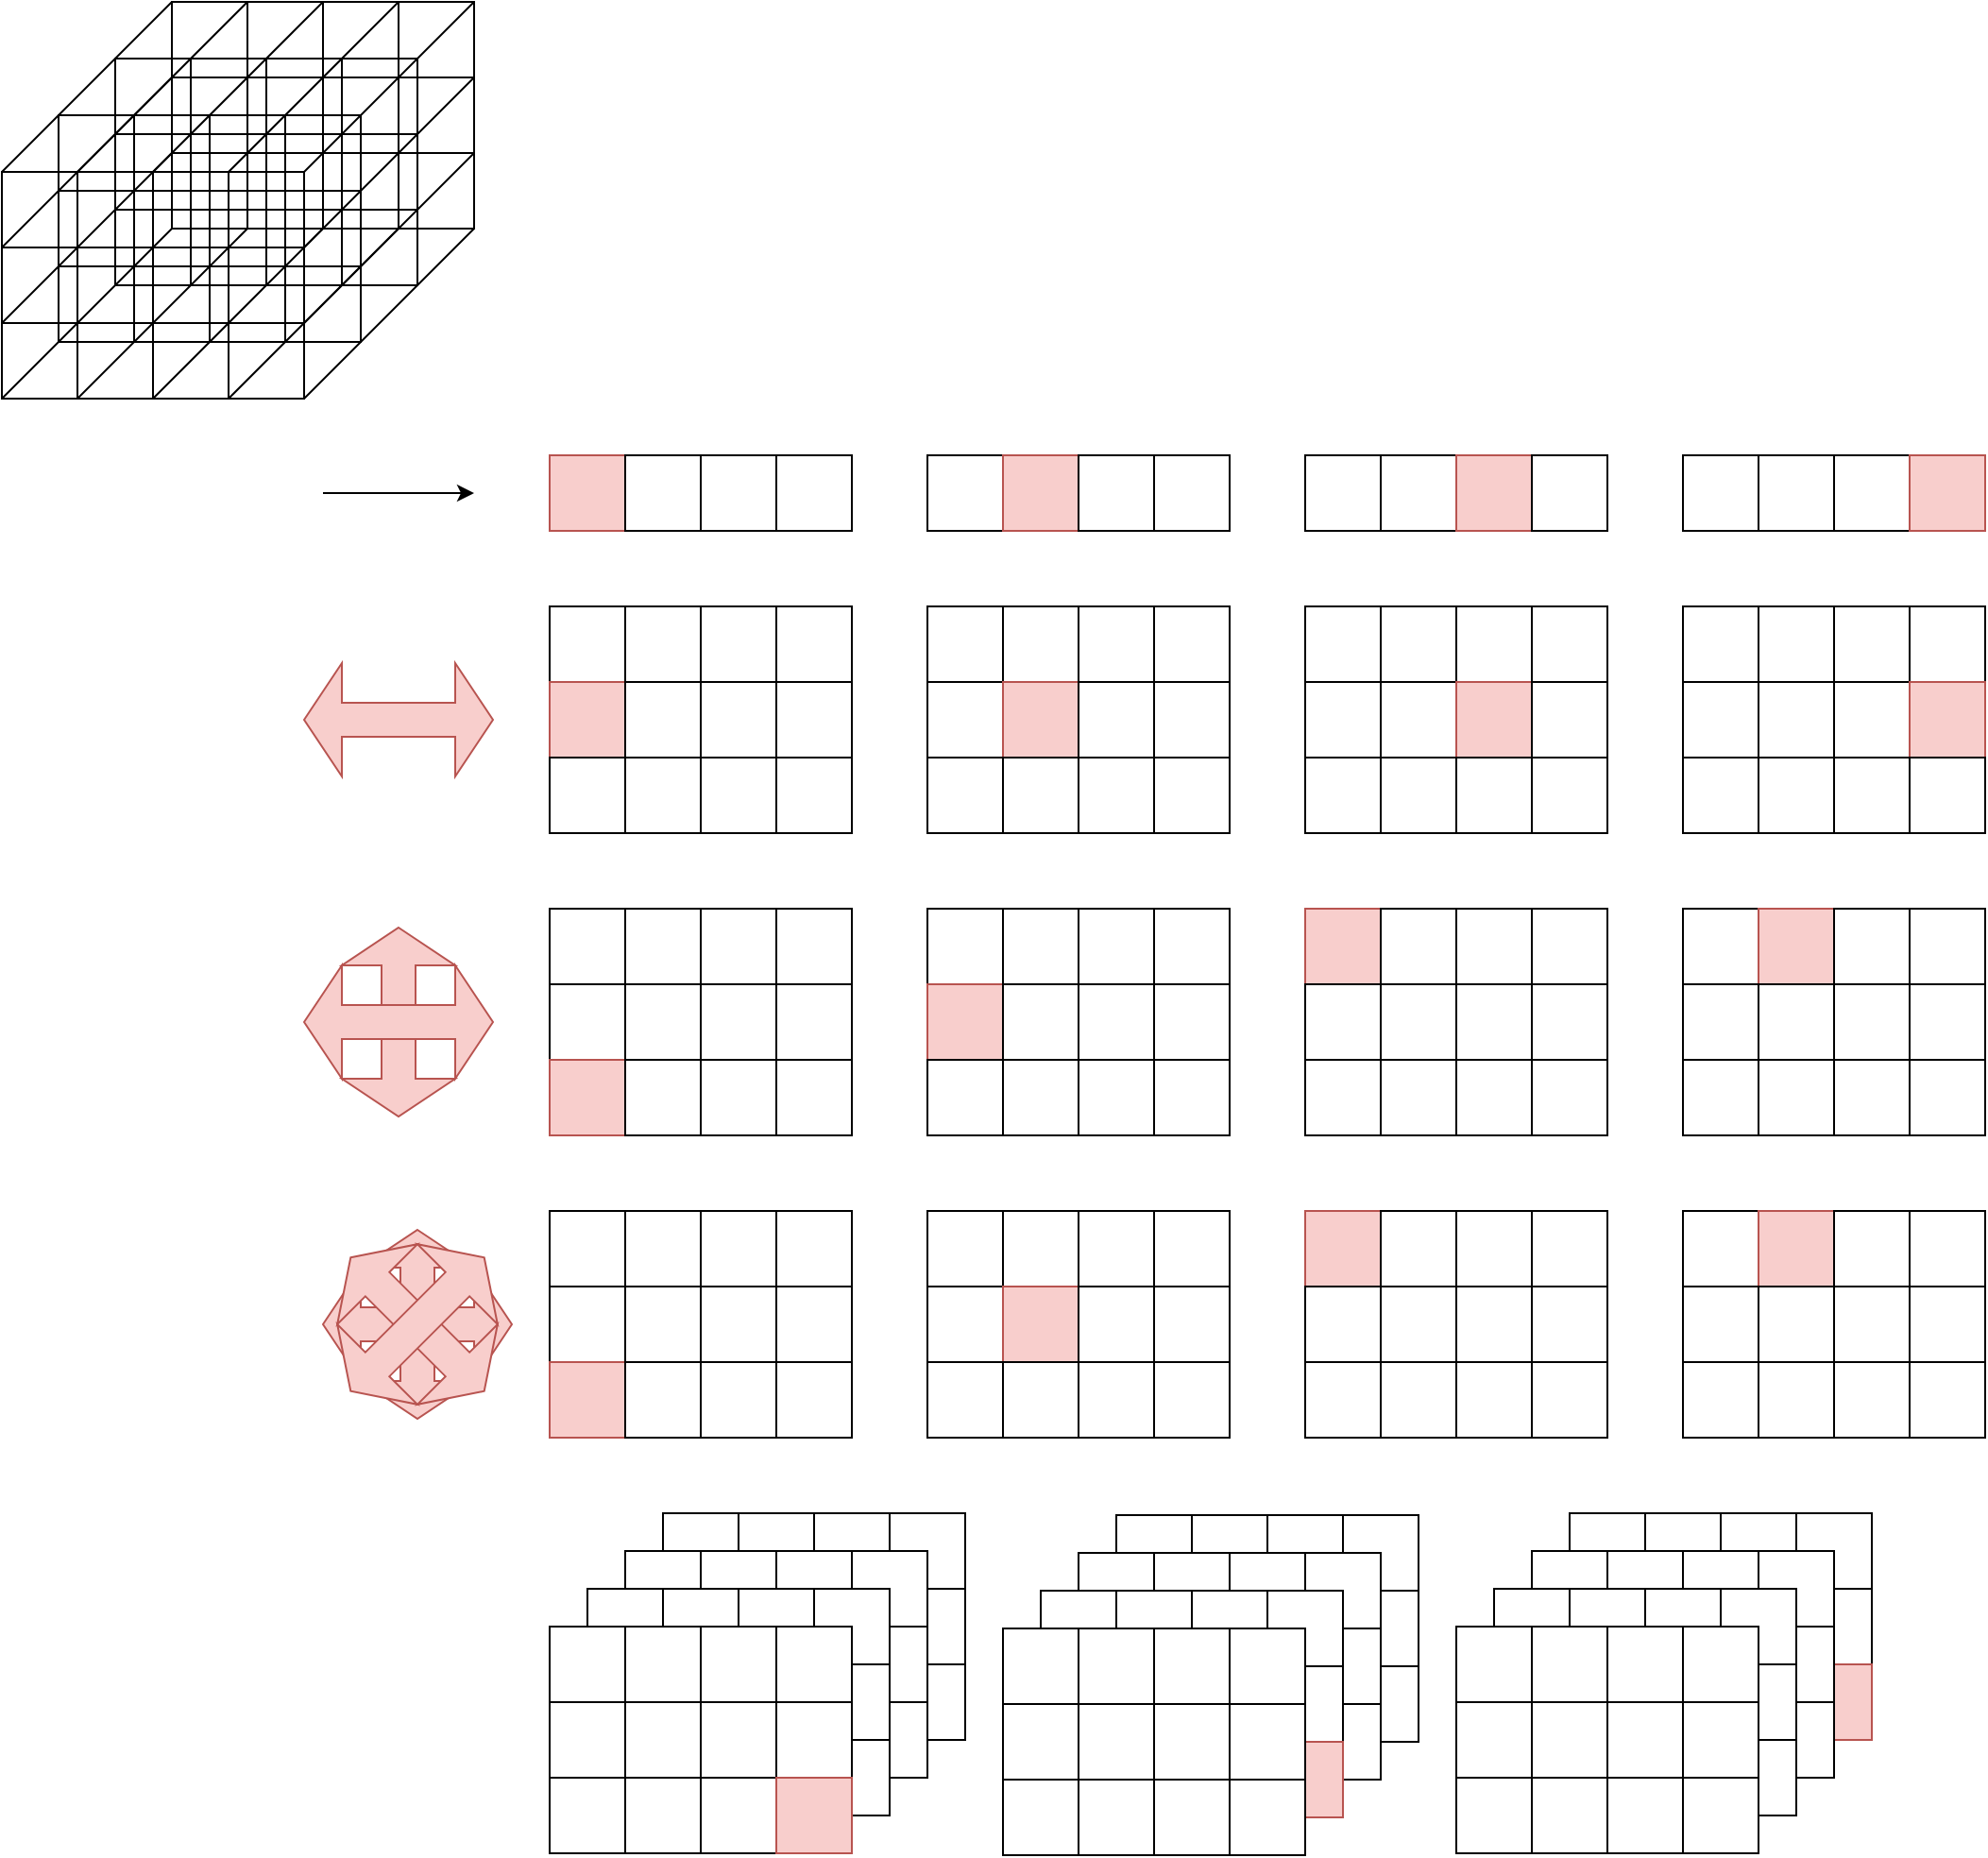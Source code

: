 <mxfile version="24.7.16">
  <diagram name="Page-1" id="HDngl4L4KSXhL5pjsNdD">
    <mxGraphModel dx="2924" dy="1146" grid="1" gridSize="10" guides="1" tooltips="1" connect="1" arrows="1" fold="1" page="1" pageScale="1" pageWidth="850" pageHeight="1100" math="0" shadow="0">
      <root>
        <mxCell id="0" />
        <mxCell id="1" parent="0" />
        <mxCell id="qbNoRBqUCLXTasIhkJyH-1" value="" style="rounded=0;whiteSpace=wrap;html=1;" vertex="1" parent="1">
          <mxGeometry x="80" y="240" width="40" height="40" as="geometry" />
        </mxCell>
        <mxCell id="qbNoRBqUCLXTasIhkJyH-2" value="" style="rounded=0;whiteSpace=wrap;html=1;fillColor=#f8cecc;strokeColor=#b85450;" vertex="1" parent="1">
          <mxGeometry x="120" y="240" width="40" height="40" as="geometry" />
        </mxCell>
        <mxCell id="qbNoRBqUCLXTasIhkJyH-3" value="" style="rounded=0;whiteSpace=wrap;html=1;" vertex="1" parent="1">
          <mxGeometry x="160" y="240" width="40" height="40" as="geometry" />
        </mxCell>
        <mxCell id="qbNoRBqUCLXTasIhkJyH-4" value="" style="rounded=0;whiteSpace=wrap;html=1;" vertex="1" parent="1">
          <mxGeometry x="200" y="240" width="40" height="40" as="geometry" />
        </mxCell>
        <mxCell id="qbNoRBqUCLXTasIhkJyH-9" value="" style="rounded=0;whiteSpace=wrap;html=1;" vertex="1" parent="1">
          <mxGeometry x="80" y="320" width="40" height="40" as="geometry" />
        </mxCell>
        <mxCell id="qbNoRBqUCLXTasIhkJyH-10" value="" style="rounded=0;whiteSpace=wrap;html=1;" vertex="1" parent="1">
          <mxGeometry x="120" y="320" width="40" height="40" as="geometry" />
        </mxCell>
        <mxCell id="qbNoRBqUCLXTasIhkJyH-11" value="" style="rounded=0;whiteSpace=wrap;html=1;" vertex="1" parent="1">
          <mxGeometry x="160" y="320" width="40" height="40" as="geometry" />
        </mxCell>
        <mxCell id="qbNoRBqUCLXTasIhkJyH-12" value="" style="rounded=0;whiteSpace=wrap;html=1;" vertex="1" parent="1">
          <mxGeometry x="200" y="320" width="40" height="40" as="geometry" />
        </mxCell>
        <mxCell id="qbNoRBqUCLXTasIhkJyH-13" value="" style="rounded=0;whiteSpace=wrap;html=1;" vertex="1" parent="1">
          <mxGeometry x="80" y="360" width="40" height="40" as="geometry" />
        </mxCell>
        <mxCell id="qbNoRBqUCLXTasIhkJyH-14" value="" style="rounded=0;whiteSpace=wrap;html=1;fillColor=#f8cecc;strokeColor=#b85450;" vertex="1" parent="1">
          <mxGeometry x="120" y="360" width="40" height="40" as="geometry" />
        </mxCell>
        <mxCell id="qbNoRBqUCLXTasIhkJyH-15" value="" style="rounded=0;whiteSpace=wrap;html=1;" vertex="1" parent="1">
          <mxGeometry x="160" y="360" width="40" height="40" as="geometry" />
        </mxCell>
        <mxCell id="qbNoRBqUCLXTasIhkJyH-16" value="" style="rounded=0;whiteSpace=wrap;html=1;" vertex="1" parent="1">
          <mxGeometry x="200" y="360" width="40" height="40" as="geometry" />
        </mxCell>
        <mxCell id="qbNoRBqUCLXTasIhkJyH-17" value="" style="rounded=0;whiteSpace=wrap;html=1;" vertex="1" parent="1">
          <mxGeometry x="80" y="400" width="40" height="40" as="geometry" />
        </mxCell>
        <mxCell id="qbNoRBqUCLXTasIhkJyH-18" value="" style="rounded=0;whiteSpace=wrap;html=1;" vertex="1" parent="1">
          <mxGeometry x="120" y="400" width="40" height="40" as="geometry" />
        </mxCell>
        <mxCell id="qbNoRBqUCLXTasIhkJyH-19" value="" style="rounded=0;whiteSpace=wrap;html=1;" vertex="1" parent="1">
          <mxGeometry x="160" y="400" width="40" height="40" as="geometry" />
        </mxCell>
        <mxCell id="qbNoRBqUCLXTasIhkJyH-20" value="" style="rounded=0;whiteSpace=wrap;html=1;" vertex="1" parent="1">
          <mxGeometry x="200" y="400" width="40" height="40" as="geometry" />
        </mxCell>
        <mxCell id="qbNoRBqUCLXTasIhkJyH-155" value="" style="rounded=0;whiteSpace=wrap;html=1;fillColor=none;" vertex="1" parent="1">
          <mxGeometry x="-320" width="40" height="40" as="geometry" />
        </mxCell>
        <mxCell id="qbNoRBqUCLXTasIhkJyH-156" value="" style="rounded=0;whiteSpace=wrap;html=1;fillColor=none;" vertex="1" parent="1">
          <mxGeometry x="-280" width="40" height="40" as="geometry" />
        </mxCell>
        <mxCell id="qbNoRBqUCLXTasIhkJyH-157" value="" style="rounded=0;whiteSpace=wrap;html=1;fillColor=none;" vertex="1" parent="1">
          <mxGeometry x="-240" width="40" height="40" as="geometry" />
        </mxCell>
        <mxCell id="qbNoRBqUCLXTasIhkJyH-158" value="" style="rounded=0;whiteSpace=wrap;html=1;fillColor=none;" vertex="1" parent="1">
          <mxGeometry x="-200" width="40" height="40" as="geometry" />
        </mxCell>
        <mxCell id="qbNoRBqUCLXTasIhkJyH-159" value="" style="rounded=0;whiteSpace=wrap;html=1;fillColor=none;" vertex="1" parent="1">
          <mxGeometry x="-320" y="40" width="40" height="40" as="geometry" />
        </mxCell>
        <mxCell id="qbNoRBqUCLXTasIhkJyH-160" value="" style="rounded=0;whiteSpace=wrap;html=1;fillColor=none;" vertex="1" parent="1">
          <mxGeometry x="-280" y="40" width="40" height="40" as="geometry" />
        </mxCell>
        <mxCell id="qbNoRBqUCLXTasIhkJyH-161" value="" style="rounded=0;whiteSpace=wrap;html=1;fillColor=none;" vertex="1" parent="1">
          <mxGeometry x="-240" y="40" width="40" height="40" as="geometry" />
        </mxCell>
        <mxCell id="qbNoRBqUCLXTasIhkJyH-162" value="" style="rounded=0;whiteSpace=wrap;html=1;fillColor=none;" vertex="1" parent="1">
          <mxGeometry x="-200" y="40" width="40" height="40" as="geometry" />
        </mxCell>
        <mxCell id="qbNoRBqUCLXTasIhkJyH-163" value="" style="rounded=0;whiteSpace=wrap;html=1;fillColor=none;" vertex="1" parent="1">
          <mxGeometry x="-320" y="80" width="40" height="40" as="geometry" />
        </mxCell>
        <mxCell id="qbNoRBqUCLXTasIhkJyH-164" value="" style="rounded=0;whiteSpace=wrap;html=1;fillColor=none;" vertex="1" parent="1">
          <mxGeometry x="-280" y="80" width="40" height="40" as="geometry" />
        </mxCell>
        <mxCell id="qbNoRBqUCLXTasIhkJyH-165" value="" style="rounded=0;whiteSpace=wrap;html=1;fillColor=none;" vertex="1" parent="1">
          <mxGeometry x="-240" y="80" width="40" height="40" as="geometry" />
        </mxCell>
        <mxCell id="qbNoRBqUCLXTasIhkJyH-166" value="" style="rounded=0;whiteSpace=wrap;html=1;fillColor=none;" vertex="1" parent="1">
          <mxGeometry x="-200" y="80" width="40" height="40" as="geometry" />
        </mxCell>
        <mxCell id="qbNoRBqUCLXTasIhkJyH-167" value="" style="rounded=0;whiteSpace=wrap;html=1;fillColor=none;" vertex="1" parent="1">
          <mxGeometry x="-350" y="30" width="40" height="40" as="geometry" />
        </mxCell>
        <mxCell id="qbNoRBqUCLXTasIhkJyH-168" value="" style="rounded=0;whiteSpace=wrap;html=1;fillColor=none;" vertex="1" parent="1">
          <mxGeometry x="-310" y="30" width="40" height="40" as="geometry" />
        </mxCell>
        <mxCell id="qbNoRBqUCLXTasIhkJyH-169" value="" style="rounded=0;whiteSpace=wrap;html=1;fillColor=none;" vertex="1" parent="1">
          <mxGeometry x="-270" y="30" width="40" height="40" as="geometry" />
        </mxCell>
        <mxCell id="qbNoRBqUCLXTasIhkJyH-170" value="" style="rounded=0;whiteSpace=wrap;html=1;fillColor=none;" vertex="1" parent="1">
          <mxGeometry x="-230" y="30" width="40" height="40" as="geometry" />
        </mxCell>
        <mxCell id="qbNoRBqUCLXTasIhkJyH-171" value="" style="rounded=0;whiteSpace=wrap;html=1;fillColor=none;" vertex="1" parent="1">
          <mxGeometry x="-350" y="70" width="40" height="40" as="geometry" />
        </mxCell>
        <mxCell id="qbNoRBqUCLXTasIhkJyH-172" value="" style="rounded=0;whiteSpace=wrap;html=1;fillColor=none;" vertex="1" parent="1">
          <mxGeometry x="-310" y="70" width="40" height="40" as="geometry" />
        </mxCell>
        <mxCell id="qbNoRBqUCLXTasIhkJyH-173" value="" style="rounded=0;whiteSpace=wrap;html=1;fillColor=none;" vertex="1" parent="1">
          <mxGeometry x="-270" y="70" width="40" height="40" as="geometry" />
        </mxCell>
        <mxCell id="qbNoRBqUCLXTasIhkJyH-174" value="" style="rounded=0;whiteSpace=wrap;html=1;fillColor=none;" vertex="1" parent="1">
          <mxGeometry x="-230" y="70" width="40" height="40" as="geometry" />
        </mxCell>
        <mxCell id="qbNoRBqUCLXTasIhkJyH-175" value="" style="rounded=0;whiteSpace=wrap;html=1;fillColor=none;" vertex="1" parent="1">
          <mxGeometry x="-350" y="110" width="40" height="40" as="geometry" />
        </mxCell>
        <mxCell id="qbNoRBqUCLXTasIhkJyH-176" value="" style="rounded=0;whiteSpace=wrap;html=1;fillColor=none;" vertex="1" parent="1">
          <mxGeometry x="-310" y="110" width="40" height="40" as="geometry" />
        </mxCell>
        <mxCell id="qbNoRBqUCLXTasIhkJyH-177" value="" style="rounded=0;whiteSpace=wrap;html=1;fillColor=none;" vertex="1" parent="1">
          <mxGeometry x="-270" y="110" width="40" height="40" as="geometry" />
        </mxCell>
        <mxCell id="qbNoRBqUCLXTasIhkJyH-178" value="" style="rounded=0;whiteSpace=wrap;html=1;fillColor=none;" vertex="1" parent="1">
          <mxGeometry x="-230" y="110" width="40" height="40" as="geometry" />
        </mxCell>
        <mxCell id="qbNoRBqUCLXTasIhkJyH-203" value="" style="rounded=0;whiteSpace=wrap;html=1;fillColor=none;" vertex="1" parent="1">
          <mxGeometry x="-380" y="60" width="40" height="40" as="geometry" />
        </mxCell>
        <mxCell id="qbNoRBqUCLXTasIhkJyH-204" value="" style="rounded=0;whiteSpace=wrap;html=1;fillColor=none;" vertex="1" parent="1">
          <mxGeometry x="-340" y="60" width="40" height="40" as="geometry" />
        </mxCell>
        <mxCell id="qbNoRBqUCLXTasIhkJyH-205" value="" style="rounded=0;whiteSpace=wrap;html=1;fillColor=none;" vertex="1" parent="1">
          <mxGeometry x="-300" y="60" width="40" height="40" as="geometry" />
        </mxCell>
        <mxCell id="qbNoRBqUCLXTasIhkJyH-206" value="" style="rounded=0;whiteSpace=wrap;html=1;fillColor=none;" vertex="1" parent="1">
          <mxGeometry x="-260" y="60" width="40" height="40" as="geometry" />
        </mxCell>
        <mxCell id="qbNoRBqUCLXTasIhkJyH-207" value="" style="rounded=0;whiteSpace=wrap;html=1;fillColor=none;" vertex="1" parent="1">
          <mxGeometry x="-380" y="100" width="40" height="40" as="geometry" />
        </mxCell>
        <mxCell id="qbNoRBqUCLXTasIhkJyH-208" value="" style="rounded=0;whiteSpace=wrap;html=1;fillColor=none;" vertex="1" parent="1">
          <mxGeometry x="-340" y="100" width="40" height="40" as="geometry" />
        </mxCell>
        <mxCell id="qbNoRBqUCLXTasIhkJyH-209" value="" style="rounded=0;whiteSpace=wrap;html=1;fillColor=none;" vertex="1" parent="1">
          <mxGeometry x="-300" y="100" width="40" height="40" as="geometry" />
        </mxCell>
        <mxCell id="qbNoRBqUCLXTasIhkJyH-210" value="" style="rounded=0;whiteSpace=wrap;html=1;fillColor=none;" vertex="1" parent="1">
          <mxGeometry x="-260" y="100" width="40" height="40" as="geometry" />
        </mxCell>
        <mxCell id="qbNoRBqUCLXTasIhkJyH-211" value="" style="rounded=0;whiteSpace=wrap;html=1;fillColor=none;" vertex="1" parent="1">
          <mxGeometry x="-380" y="140" width="40" height="40" as="geometry" />
        </mxCell>
        <mxCell id="qbNoRBqUCLXTasIhkJyH-212" value="" style="rounded=0;whiteSpace=wrap;html=1;fillColor=none;" vertex="1" parent="1">
          <mxGeometry x="-340" y="140" width="40" height="40" as="geometry" />
        </mxCell>
        <mxCell id="qbNoRBqUCLXTasIhkJyH-213" value="" style="rounded=0;whiteSpace=wrap;html=1;fillColor=none;" vertex="1" parent="1">
          <mxGeometry x="-300" y="140" width="40" height="40" as="geometry" />
        </mxCell>
        <mxCell id="qbNoRBqUCLXTasIhkJyH-214" value="" style="rounded=0;whiteSpace=wrap;html=1;fillColor=none;" vertex="1" parent="1">
          <mxGeometry x="-260" y="140" width="40" height="40" as="geometry" />
        </mxCell>
        <mxCell id="qbNoRBqUCLXTasIhkJyH-215" value="" style="rounded=0;whiteSpace=wrap;html=1;fillColor=none;" vertex="1" parent="1">
          <mxGeometry x="-410" y="90" width="40" height="40" as="geometry" />
        </mxCell>
        <mxCell id="qbNoRBqUCLXTasIhkJyH-216" value="" style="rounded=0;whiteSpace=wrap;html=1;fillColor=none;" vertex="1" parent="1">
          <mxGeometry x="-370" y="90" width="40" height="40" as="geometry" />
        </mxCell>
        <mxCell id="qbNoRBqUCLXTasIhkJyH-217" value="" style="rounded=0;whiteSpace=wrap;html=1;fillColor=none;" vertex="1" parent="1">
          <mxGeometry x="-330" y="90" width="40" height="40" as="geometry" />
        </mxCell>
        <mxCell id="qbNoRBqUCLXTasIhkJyH-218" value="" style="rounded=0;whiteSpace=wrap;html=1;fillColor=none;" vertex="1" parent="1">
          <mxGeometry x="-290" y="90" width="40" height="40" as="geometry" />
        </mxCell>
        <mxCell id="qbNoRBqUCLXTasIhkJyH-219" value="" style="rounded=0;whiteSpace=wrap;html=1;fillColor=none;" vertex="1" parent="1">
          <mxGeometry x="-410" y="130" width="40" height="40" as="geometry" />
        </mxCell>
        <mxCell id="qbNoRBqUCLXTasIhkJyH-220" value="" style="rounded=0;whiteSpace=wrap;html=1;fillColor=none;" vertex="1" parent="1">
          <mxGeometry x="-370" y="130" width="40" height="40" as="geometry" />
        </mxCell>
        <mxCell id="qbNoRBqUCLXTasIhkJyH-221" value="" style="rounded=0;whiteSpace=wrap;html=1;fillColor=none;" vertex="1" parent="1">
          <mxGeometry x="-330" y="130" width="40" height="40" as="geometry" />
        </mxCell>
        <mxCell id="qbNoRBqUCLXTasIhkJyH-222" value="" style="rounded=0;whiteSpace=wrap;html=1;fillColor=none;" vertex="1" parent="1">
          <mxGeometry x="-290" y="130" width="40" height="40" as="geometry" />
        </mxCell>
        <mxCell id="qbNoRBqUCLXTasIhkJyH-223" value="" style="rounded=0;whiteSpace=wrap;html=1;fillColor=none;" vertex="1" parent="1">
          <mxGeometry x="-410" y="170" width="40" height="40" as="geometry" />
        </mxCell>
        <mxCell id="qbNoRBqUCLXTasIhkJyH-224" value="" style="rounded=0;whiteSpace=wrap;html=1;fillColor=none;" vertex="1" parent="1">
          <mxGeometry x="-370" y="170" width="40" height="40" as="geometry" />
        </mxCell>
        <mxCell id="qbNoRBqUCLXTasIhkJyH-225" value="" style="rounded=0;whiteSpace=wrap;html=1;fillColor=none;" vertex="1" parent="1">
          <mxGeometry x="-330" y="170" width="40" height="40" as="geometry" />
        </mxCell>
        <mxCell id="qbNoRBqUCLXTasIhkJyH-226" value="" style="rounded=0;whiteSpace=wrap;html=1;fillColor=none;" vertex="1" parent="1">
          <mxGeometry x="-290" y="170" width="40" height="40" as="geometry" />
        </mxCell>
        <mxCell id="qbNoRBqUCLXTasIhkJyH-227" value="" style="endArrow=none;html=1;rounded=0;exitX=1;exitY=1;exitDx=0;exitDy=0;" edge="1" parent="1" source="qbNoRBqUCLXTasIhkJyH-226">
          <mxGeometry width="50" height="50" relative="1" as="geometry">
            <mxPoint x="-210" y="170" as="sourcePoint" />
            <mxPoint x="-160" y="120" as="targetPoint" />
          </mxGeometry>
        </mxCell>
        <mxCell id="qbNoRBqUCLXTasIhkJyH-228" value="" style="endArrow=none;html=1;rounded=0;exitX=1;exitY=1;exitDx=0;exitDy=0;" edge="1" parent="1">
          <mxGeometry width="50" height="50" relative="1" as="geometry">
            <mxPoint x="-250" y="170" as="sourcePoint" />
            <mxPoint x="-160" y="80" as="targetPoint" />
          </mxGeometry>
        </mxCell>
        <mxCell id="qbNoRBqUCLXTasIhkJyH-229" value="" style="endArrow=none;html=1;rounded=0;exitX=1;exitY=1;exitDx=0;exitDy=0;" edge="1" parent="1">
          <mxGeometry width="50" height="50" relative="1" as="geometry">
            <mxPoint x="-250" y="130" as="sourcePoint" />
            <mxPoint x="-160" y="40" as="targetPoint" />
          </mxGeometry>
        </mxCell>
        <mxCell id="qbNoRBqUCLXTasIhkJyH-230" value="" style="endArrow=none;html=1;rounded=0;exitX=1;exitY=1;exitDx=0;exitDy=0;" edge="1" parent="1">
          <mxGeometry width="50" height="50" relative="1" as="geometry">
            <mxPoint x="-250" y="90" as="sourcePoint" />
            <mxPoint x="-160" as="targetPoint" />
          </mxGeometry>
        </mxCell>
        <mxCell id="qbNoRBqUCLXTasIhkJyH-231" value="" style="endArrow=none;html=1;rounded=0;exitX=1;exitY=1;exitDx=0;exitDy=0;" edge="1" parent="1">
          <mxGeometry width="50" height="50" relative="1" as="geometry">
            <mxPoint x="-290" y="90" as="sourcePoint" />
            <mxPoint x="-200" as="targetPoint" />
          </mxGeometry>
        </mxCell>
        <mxCell id="qbNoRBqUCLXTasIhkJyH-233" value="" style="endArrow=none;html=1;rounded=0;exitX=1;exitY=1;exitDx=0;exitDy=0;" edge="1" parent="1">
          <mxGeometry width="50" height="50" relative="1" as="geometry">
            <mxPoint x="-330" y="90" as="sourcePoint" />
            <mxPoint x="-240" as="targetPoint" />
          </mxGeometry>
        </mxCell>
        <mxCell id="qbNoRBqUCLXTasIhkJyH-234" value="" style="endArrow=none;html=1;rounded=0;exitX=1;exitY=1;exitDx=0;exitDy=0;" edge="1" parent="1">
          <mxGeometry width="50" height="50" relative="1" as="geometry">
            <mxPoint x="-370" y="90" as="sourcePoint" />
            <mxPoint x="-280" as="targetPoint" />
          </mxGeometry>
        </mxCell>
        <mxCell id="qbNoRBqUCLXTasIhkJyH-235" value="" style="endArrow=none;html=1;rounded=0;exitX=1;exitY=1;exitDx=0;exitDy=0;" edge="1" parent="1">
          <mxGeometry width="50" height="50" relative="1" as="geometry">
            <mxPoint x="-410" y="90" as="sourcePoint" />
            <mxPoint x="-320" as="targetPoint" />
          </mxGeometry>
        </mxCell>
        <mxCell id="qbNoRBqUCLXTasIhkJyH-236" value="" style="endArrow=none;html=1;rounded=0;exitX=1;exitY=1;exitDx=0;exitDy=0;" edge="1" parent="1">
          <mxGeometry width="50" height="50" relative="1" as="geometry">
            <mxPoint x="-290" y="210" as="sourcePoint" />
            <mxPoint x="-200" y="120" as="targetPoint" />
          </mxGeometry>
        </mxCell>
        <mxCell id="qbNoRBqUCLXTasIhkJyH-237" value="" style="endArrow=none;html=1;rounded=0;exitX=1;exitY=1;exitDx=0;exitDy=0;" edge="1" parent="1">
          <mxGeometry width="50" height="50" relative="1" as="geometry">
            <mxPoint x="-330" y="210" as="sourcePoint" />
            <mxPoint x="-240" y="120" as="targetPoint" />
          </mxGeometry>
        </mxCell>
        <mxCell id="qbNoRBqUCLXTasIhkJyH-238" value="" style="endArrow=none;html=1;rounded=0;exitX=1;exitY=1;exitDx=0;exitDy=0;" edge="1" parent="1">
          <mxGeometry width="50" height="50" relative="1" as="geometry">
            <mxPoint x="-370" y="210" as="sourcePoint" />
            <mxPoint x="-280" y="120" as="targetPoint" />
          </mxGeometry>
        </mxCell>
        <mxCell id="qbNoRBqUCLXTasIhkJyH-239" value="" style="endArrow=none;html=1;rounded=0;exitX=1;exitY=1;exitDx=0;exitDy=0;" edge="1" parent="1">
          <mxGeometry width="50" height="50" relative="1" as="geometry">
            <mxPoint x="-410" y="210" as="sourcePoint" />
            <mxPoint x="-320" y="120" as="targetPoint" />
          </mxGeometry>
        </mxCell>
        <mxCell id="qbNoRBqUCLXTasIhkJyH-240" value="" style="endArrow=none;html=1;rounded=0;exitX=1;exitY=1;exitDx=0;exitDy=0;" edge="1" parent="1">
          <mxGeometry width="50" height="50" relative="1" as="geometry">
            <mxPoint x="-410" y="170" as="sourcePoint" />
            <mxPoint x="-320" y="80" as="targetPoint" />
          </mxGeometry>
        </mxCell>
        <mxCell id="qbNoRBqUCLXTasIhkJyH-242" value="" style="endArrow=none;html=1;rounded=0;exitX=1;exitY=1;exitDx=0;exitDy=0;" edge="1" parent="1">
          <mxGeometry width="50" height="50" relative="1" as="geometry">
            <mxPoint x="-410" y="130" as="sourcePoint" />
            <mxPoint x="-320" y="40" as="targetPoint" />
          </mxGeometry>
        </mxCell>
        <mxCell id="qbNoRBqUCLXTasIhkJyH-243" value="" style="rounded=0;whiteSpace=wrap;html=1;" vertex="1" parent="1">
          <mxGeometry x="280" y="240" width="40" height="40" as="geometry" />
        </mxCell>
        <mxCell id="qbNoRBqUCLXTasIhkJyH-244" value="" style="rounded=0;whiteSpace=wrap;html=1;" vertex="1" parent="1">
          <mxGeometry x="320" y="240" width="40" height="40" as="geometry" />
        </mxCell>
        <mxCell id="qbNoRBqUCLXTasIhkJyH-245" value="" style="rounded=0;whiteSpace=wrap;html=1;fillColor=#f8cecc;strokeColor=#b85450;" vertex="1" parent="1">
          <mxGeometry x="360" y="240" width="40" height="40" as="geometry" />
        </mxCell>
        <mxCell id="qbNoRBqUCLXTasIhkJyH-246" value="" style="rounded=0;whiteSpace=wrap;html=1;" vertex="1" parent="1">
          <mxGeometry x="400" y="240" width="40" height="40" as="geometry" />
        </mxCell>
        <mxCell id="qbNoRBqUCLXTasIhkJyH-247" value="" style="rounded=0;whiteSpace=wrap;html=1;" vertex="1" parent="1">
          <mxGeometry x="480" y="240" width="40" height="40" as="geometry" />
        </mxCell>
        <mxCell id="qbNoRBqUCLXTasIhkJyH-248" value="" style="rounded=0;whiteSpace=wrap;html=1;" vertex="1" parent="1">
          <mxGeometry x="520" y="240" width="40" height="40" as="geometry" />
        </mxCell>
        <mxCell id="qbNoRBqUCLXTasIhkJyH-249" value="" style="rounded=0;whiteSpace=wrap;html=1;" vertex="1" parent="1">
          <mxGeometry x="560" y="240" width="40" height="40" as="geometry" />
        </mxCell>
        <mxCell id="qbNoRBqUCLXTasIhkJyH-250" value="" style="rounded=0;whiteSpace=wrap;html=1;fillColor=#f8cecc;strokeColor=#b85450;" vertex="1" parent="1">
          <mxGeometry x="600" y="240" width="40" height="40" as="geometry" />
        </mxCell>
        <mxCell id="qbNoRBqUCLXTasIhkJyH-251" value="" style="rounded=0;whiteSpace=wrap;html=1;fillColor=#f8cecc;strokeColor=#b85450;" vertex="1" parent="1">
          <mxGeometry x="-120" y="240" width="40" height="40" as="geometry" />
        </mxCell>
        <mxCell id="qbNoRBqUCLXTasIhkJyH-252" value="" style="rounded=0;whiteSpace=wrap;html=1;" vertex="1" parent="1">
          <mxGeometry x="-80" y="240" width="40" height="40" as="geometry" />
        </mxCell>
        <mxCell id="qbNoRBqUCLXTasIhkJyH-253" value="" style="rounded=0;whiteSpace=wrap;html=1;" vertex="1" parent="1">
          <mxGeometry x="-40" y="240" width="40" height="40" as="geometry" />
        </mxCell>
        <mxCell id="qbNoRBqUCLXTasIhkJyH-254" value="" style="rounded=0;whiteSpace=wrap;html=1;" vertex="1" parent="1">
          <mxGeometry y="240" width="40" height="40" as="geometry" />
        </mxCell>
        <mxCell id="qbNoRBqUCLXTasIhkJyH-255" value="" style="rounded=0;whiteSpace=wrap;html=1;" vertex="1" parent="1">
          <mxGeometry x="-120" y="320" width="40" height="40" as="geometry" />
        </mxCell>
        <mxCell id="qbNoRBqUCLXTasIhkJyH-256" value="" style="rounded=0;whiteSpace=wrap;html=1;" vertex="1" parent="1">
          <mxGeometry x="-80" y="320" width="40" height="40" as="geometry" />
        </mxCell>
        <mxCell id="qbNoRBqUCLXTasIhkJyH-257" value="" style="rounded=0;whiteSpace=wrap;html=1;" vertex="1" parent="1">
          <mxGeometry x="-40" y="320" width="40" height="40" as="geometry" />
        </mxCell>
        <mxCell id="qbNoRBqUCLXTasIhkJyH-258" value="" style="rounded=0;whiteSpace=wrap;html=1;" vertex="1" parent="1">
          <mxGeometry y="320" width="40" height="40" as="geometry" />
        </mxCell>
        <mxCell id="qbNoRBqUCLXTasIhkJyH-259" value="" style="rounded=0;whiteSpace=wrap;html=1;fillColor=#f8cecc;strokeColor=#b85450;" vertex="1" parent="1">
          <mxGeometry x="-120" y="360" width="40" height="40" as="geometry" />
        </mxCell>
        <mxCell id="qbNoRBqUCLXTasIhkJyH-260" value="" style="rounded=0;whiteSpace=wrap;html=1;" vertex="1" parent="1">
          <mxGeometry x="-80" y="360" width="40" height="40" as="geometry" />
        </mxCell>
        <mxCell id="qbNoRBqUCLXTasIhkJyH-261" value="" style="rounded=0;whiteSpace=wrap;html=1;" vertex="1" parent="1">
          <mxGeometry x="-40" y="360" width="40" height="40" as="geometry" />
        </mxCell>
        <mxCell id="qbNoRBqUCLXTasIhkJyH-262" value="" style="rounded=0;whiteSpace=wrap;html=1;" vertex="1" parent="1">
          <mxGeometry y="360" width="40" height="40" as="geometry" />
        </mxCell>
        <mxCell id="qbNoRBqUCLXTasIhkJyH-263" value="" style="rounded=0;whiteSpace=wrap;html=1;" vertex="1" parent="1">
          <mxGeometry x="-120" y="400" width="40" height="40" as="geometry" />
        </mxCell>
        <mxCell id="qbNoRBqUCLXTasIhkJyH-264" value="" style="rounded=0;whiteSpace=wrap;html=1;" vertex="1" parent="1">
          <mxGeometry x="-80" y="400" width="40" height="40" as="geometry" />
        </mxCell>
        <mxCell id="qbNoRBqUCLXTasIhkJyH-265" value="" style="rounded=0;whiteSpace=wrap;html=1;" vertex="1" parent="1">
          <mxGeometry x="-40" y="400" width="40" height="40" as="geometry" />
        </mxCell>
        <mxCell id="qbNoRBqUCLXTasIhkJyH-266" value="" style="rounded=0;whiteSpace=wrap;html=1;" vertex="1" parent="1">
          <mxGeometry y="400" width="40" height="40" as="geometry" />
        </mxCell>
        <mxCell id="qbNoRBqUCLXTasIhkJyH-267" value="" style="rounded=0;whiteSpace=wrap;html=1;" vertex="1" parent="1">
          <mxGeometry x="280" y="320" width="40" height="40" as="geometry" />
        </mxCell>
        <mxCell id="qbNoRBqUCLXTasIhkJyH-268" value="" style="rounded=0;whiteSpace=wrap;html=1;" vertex="1" parent="1">
          <mxGeometry x="320" y="320" width="40" height="40" as="geometry" />
        </mxCell>
        <mxCell id="qbNoRBqUCLXTasIhkJyH-269" value="" style="rounded=0;whiteSpace=wrap;html=1;" vertex="1" parent="1">
          <mxGeometry x="360" y="320" width="40" height="40" as="geometry" />
        </mxCell>
        <mxCell id="qbNoRBqUCLXTasIhkJyH-270" value="" style="rounded=0;whiteSpace=wrap;html=1;" vertex="1" parent="1">
          <mxGeometry x="400" y="320" width="40" height="40" as="geometry" />
        </mxCell>
        <mxCell id="qbNoRBqUCLXTasIhkJyH-271" value="" style="rounded=0;whiteSpace=wrap;html=1;" vertex="1" parent="1">
          <mxGeometry x="280" y="360" width="40" height="40" as="geometry" />
        </mxCell>
        <mxCell id="qbNoRBqUCLXTasIhkJyH-272" value="" style="rounded=0;whiteSpace=wrap;html=1;" vertex="1" parent="1">
          <mxGeometry x="320" y="360" width="40" height="40" as="geometry" />
        </mxCell>
        <mxCell id="qbNoRBqUCLXTasIhkJyH-273" value="" style="rounded=0;whiteSpace=wrap;html=1;fillColor=#f8cecc;strokeColor=#b85450;" vertex="1" parent="1">
          <mxGeometry x="360" y="360" width="40" height="40" as="geometry" />
        </mxCell>
        <mxCell id="qbNoRBqUCLXTasIhkJyH-274" value="" style="rounded=0;whiteSpace=wrap;html=1;" vertex="1" parent="1">
          <mxGeometry x="400" y="360" width="40" height="40" as="geometry" />
        </mxCell>
        <mxCell id="qbNoRBqUCLXTasIhkJyH-275" value="" style="rounded=0;whiteSpace=wrap;html=1;" vertex="1" parent="1">
          <mxGeometry x="280" y="400" width="40" height="40" as="geometry" />
        </mxCell>
        <mxCell id="qbNoRBqUCLXTasIhkJyH-276" value="" style="rounded=0;whiteSpace=wrap;html=1;" vertex="1" parent="1">
          <mxGeometry x="320" y="400" width="40" height="40" as="geometry" />
        </mxCell>
        <mxCell id="qbNoRBqUCLXTasIhkJyH-277" value="" style="rounded=0;whiteSpace=wrap;html=1;" vertex="1" parent="1">
          <mxGeometry x="360" y="400" width="40" height="40" as="geometry" />
        </mxCell>
        <mxCell id="qbNoRBqUCLXTasIhkJyH-278" value="" style="rounded=0;whiteSpace=wrap;html=1;" vertex="1" parent="1">
          <mxGeometry x="400" y="400" width="40" height="40" as="geometry" />
        </mxCell>
        <mxCell id="qbNoRBqUCLXTasIhkJyH-279" value="" style="rounded=0;whiteSpace=wrap;html=1;" vertex="1" parent="1">
          <mxGeometry x="480" y="320" width="40" height="40" as="geometry" />
        </mxCell>
        <mxCell id="qbNoRBqUCLXTasIhkJyH-280" value="" style="rounded=0;whiteSpace=wrap;html=1;" vertex="1" parent="1">
          <mxGeometry x="520" y="320" width="40" height="40" as="geometry" />
        </mxCell>
        <mxCell id="qbNoRBqUCLXTasIhkJyH-281" value="" style="rounded=0;whiteSpace=wrap;html=1;" vertex="1" parent="1">
          <mxGeometry x="560" y="320" width="40" height="40" as="geometry" />
        </mxCell>
        <mxCell id="qbNoRBqUCLXTasIhkJyH-282" value="" style="rounded=0;whiteSpace=wrap;html=1;" vertex="1" parent="1">
          <mxGeometry x="600" y="320" width="40" height="40" as="geometry" />
        </mxCell>
        <mxCell id="qbNoRBqUCLXTasIhkJyH-283" value="" style="rounded=0;whiteSpace=wrap;html=1;" vertex="1" parent="1">
          <mxGeometry x="480" y="360" width="40" height="40" as="geometry" />
        </mxCell>
        <mxCell id="qbNoRBqUCLXTasIhkJyH-284" value="" style="rounded=0;whiteSpace=wrap;html=1;" vertex="1" parent="1">
          <mxGeometry x="520" y="360" width="40" height="40" as="geometry" />
        </mxCell>
        <mxCell id="qbNoRBqUCLXTasIhkJyH-285" value="" style="rounded=0;whiteSpace=wrap;html=1;" vertex="1" parent="1">
          <mxGeometry x="560" y="360" width="40" height="40" as="geometry" />
        </mxCell>
        <mxCell id="qbNoRBqUCLXTasIhkJyH-286" value="" style="rounded=0;whiteSpace=wrap;html=1;fillColor=#f8cecc;strokeColor=#b85450;" vertex="1" parent="1">
          <mxGeometry x="600" y="360" width="40" height="40" as="geometry" />
        </mxCell>
        <mxCell id="qbNoRBqUCLXTasIhkJyH-287" value="" style="rounded=0;whiteSpace=wrap;html=1;" vertex="1" parent="1">
          <mxGeometry x="480" y="400" width="40" height="40" as="geometry" />
        </mxCell>
        <mxCell id="qbNoRBqUCLXTasIhkJyH-288" value="" style="rounded=0;whiteSpace=wrap;html=1;" vertex="1" parent="1">
          <mxGeometry x="520" y="400" width="40" height="40" as="geometry" />
        </mxCell>
        <mxCell id="qbNoRBqUCLXTasIhkJyH-289" value="" style="rounded=0;whiteSpace=wrap;html=1;" vertex="1" parent="1">
          <mxGeometry x="560" y="400" width="40" height="40" as="geometry" />
        </mxCell>
        <mxCell id="qbNoRBqUCLXTasIhkJyH-290" value="" style="rounded=0;whiteSpace=wrap;html=1;" vertex="1" parent="1">
          <mxGeometry x="600" y="400" width="40" height="40" as="geometry" />
        </mxCell>
        <mxCell id="qbNoRBqUCLXTasIhkJyH-291" value="" style="rounded=0;whiteSpace=wrap;html=1;" vertex="1" parent="1">
          <mxGeometry x="80" y="480" width="40" height="40" as="geometry" />
        </mxCell>
        <mxCell id="qbNoRBqUCLXTasIhkJyH-292" value="" style="rounded=0;whiteSpace=wrap;html=1;" vertex="1" parent="1">
          <mxGeometry x="120" y="480" width="40" height="40" as="geometry" />
        </mxCell>
        <mxCell id="qbNoRBqUCLXTasIhkJyH-293" value="" style="rounded=0;whiteSpace=wrap;html=1;" vertex="1" parent="1">
          <mxGeometry x="160" y="480" width="40" height="40" as="geometry" />
        </mxCell>
        <mxCell id="qbNoRBqUCLXTasIhkJyH-294" value="" style="rounded=0;whiteSpace=wrap;html=1;" vertex="1" parent="1">
          <mxGeometry x="200" y="480" width="40" height="40" as="geometry" />
        </mxCell>
        <mxCell id="qbNoRBqUCLXTasIhkJyH-295" value="" style="rounded=0;whiteSpace=wrap;html=1;fillColor=#f8cecc;strokeColor=#b85450;" vertex="1" parent="1">
          <mxGeometry x="80" y="520" width="40" height="40" as="geometry" />
        </mxCell>
        <mxCell id="qbNoRBqUCLXTasIhkJyH-296" value="" style="rounded=0;whiteSpace=wrap;html=1;" vertex="1" parent="1">
          <mxGeometry x="120" y="520" width="40" height="40" as="geometry" />
        </mxCell>
        <mxCell id="qbNoRBqUCLXTasIhkJyH-297" value="" style="rounded=0;whiteSpace=wrap;html=1;" vertex="1" parent="1">
          <mxGeometry x="160" y="520" width="40" height="40" as="geometry" />
        </mxCell>
        <mxCell id="qbNoRBqUCLXTasIhkJyH-298" value="" style="rounded=0;whiteSpace=wrap;html=1;" vertex="1" parent="1">
          <mxGeometry x="200" y="520" width="40" height="40" as="geometry" />
        </mxCell>
        <mxCell id="qbNoRBqUCLXTasIhkJyH-299" value="" style="rounded=0;whiteSpace=wrap;html=1;" vertex="1" parent="1">
          <mxGeometry x="80" y="560" width="40" height="40" as="geometry" />
        </mxCell>
        <mxCell id="qbNoRBqUCLXTasIhkJyH-300" value="" style="rounded=0;whiteSpace=wrap;html=1;" vertex="1" parent="1">
          <mxGeometry x="120" y="560" width="40" height="40" as="geometry" />
        </mxCell>
        <mxCell id="qbNoRBqUCLXTasIhkJyH-301" value="" style="rounded=0;whiteSpace=wrap;html=1;" vertex="1" parent="1">
          <mxGeometry x="160" y="560" width="40" height="40" as="geometry" />
        </mxCell>
        <mxCell id="qbNoRBqUCLXTasIhkJyH-302" value="" style="rounded=0;whiteSpace=wrap;html=1;" vertex="1" parent="1">
          <mxGeometry x="200" y="560" width="40" height="40" as="geometry" />
        </mxCell>
        <mxCell id="qbNoRBqUCLXTasIhkJyH-303" value="" style="rounded=0;whiteSpace=wrap;html=1;" vertex="1" parent="1">
          <mxGeometry x="-120" y="480" width="40" height="40" as="geometry" />
        </mxCell>
        <mxCell id="qbNoRBqUCLXTasIhkJyH-304" value="" style="rounded=0;whiteSpace=wrap;html=1;" vertex="1" parent="1">
          <mxGeometry x="-80" y="480" width="40" height="40" as="geometry" />
        </mxCell>
        <mxCell id="qbNoRBqUCLXTasIhkJyH-305" value="" style="rounded=0;whiteSpace=wrap;html=1;" vertex="1" parent="1">
          <mxGeometry x="-40" y="480" width="40" height="40" as="geometry" />
        </mxCell>
        <mxCell id="qbNoRBqUCLXTasIhkJyH-306" value="" style="rounded=0;whiteSpace=wrap;html=1;" vertex="1" parent="1">
          <mxGeometry y="480" width="40" height="40" as="geometry" />
        </mxCell>
        <mxCell id="qbNoRBqUCLXTasIhkJyH-307" value="" style="rounded=0;whiteSpace=wrap;html=1;" vertex="1" parent="1">
          <mxGeometry x="-120" y="520" width="40" height="40" as="geometry" />
        </mxCell>
        <mxCell id="qbNoRBqUCLXTasIhkJyH-308" value="" style="rounded=0;whiteSpace=wrap;html=1;" vertex="1" parent="1">
          <mxGeometry x="-80" y="520" width="40" height="40" as="geometry" />
        </mxCell>
        <mxCell id="qbNoRBqUCLXTasIhkJyH-309" value="" style="rounded=0;whiteSpace=wrap;html=1;" vertex="1" parent="1">
          <mxGeometry x="-40" y="520" width="40" height="40" as="geometry" />
        </mxCell>
        <mxCell id="qbNoRBqUCLXTasIhkJyH-310" value="" style="rounded=0;whiteSpace=wrap;html=1;" vertex="1" parent="1">
          <mxGeometry y="520" width="40" height="40" as="geometry" />
        </mxCell>
        <mxCell id="qbNoRBqUCLXTasIhkJyH-311" value="" style="rounded=0;whiteSpace=wrap;html=1;fillColor=#f8cecc;strokeColor=#b85450;" vertex="1" parent="1">
          <mxGeometry x="-120" y="560" width="40" height="40" as="geometry" />
        </mxCell>
        <mxCell id="qbNoRBqUCLXTasIhkJyH-312" value="" style="rounded=0;whiteSpace=wrap;html=1;" vertex="1" parent="1">
          <mxGeometry x="-80" y="560" width="40" height="40" as="geometry" />
        </mxCell>
        <mxCell id="qbNoRBqUCLXTasIhkJyH-313" value="" style="rounded=0;whiteSpace=wrap;html=1;" vertex="1" parent="1">
          <mxGeometry x="-40" y="560" width="40" height="40" as="geometry" />
        </mxCell>
        <mxCell id="qbNoRBqUCLXTasIhkJyH-314" value="" style="rounded=0;whiteSpace=wrap;html=1;" vertex="1" parent="1">
          <mxGeometry y="560" width="40" height="40" as="geometry" />
        </mxCell>
        <mxCell id="qbNoRBqUCLXTasIhkJyH-315" value="" style="rounded=0;whiteSpace=wrap;html=1;fillColor=#f8cecc;strokeColor=#b85450;" vertex="1" parent="1">
          <mxGeometry x="280" y="480" width="40" height="40" as="geometry" />
        </mxCell>
        <mxCell id="qbNoRBqUCLXTasIhkJyH-316" value="" style="rounded=0;whiteSpace=wrap;html=1;" vertex="1" parent="1">
          <mxGeometry x="320" y="480" width="40" height="40" as="geometry" />
        </mxCell>
        <mxCell id="qbNoRBqUCLXTasIhkJyH-317" value="" style="rounded=0;whiteSpace=wrap;html=1;" vertex="1" parent="1">
          <mxGeometry x="360" y="480" width="40" height="40" as="geometry" />
        </mxCell>
        <mxCell id="qbNoRBqUCLXTasIhkJyH-318" value="" style="rounded=0;whiteSpace=wrap;html=1;" vertex="1" parent="1">
          <mxGeometry x="400" y="480" width="40" height="40" as="geometry" />
        </mxCell>
        <mxCell id="qbNoRBqUCLXTasIhkJyH-319" value="" style="rounded=0;whiteSpace=wrap;html=1;" vertex="1" parent="1">
          <mxGeometry x="280" y="520" width="40" height="40" as="geometry" />
        </mxCell>
        <mxCell id="qbNoRBqUCLXTasIhkJyH-320" value="" style="rounded=0;whiteSpace=wrap;html=1;" vertex="1" parent="1">
          <mxGeometry x="320" y="520" width="40" height="40" as="geometry" />
        </mxCell>
        <mxCell id="qbNoRBqUCLXTasIhkJyH-321" value="" style="rounded=0;whiteSpace=wrap;html=1;" vertex="1" parent="1">
          <mxGeometry x="360" y="520" width="40" height="40" as="geometry" />
        </mxCell>
        <mxCell id="qbNoRBqUCLXTasIhkJyH-322" value="" style="rounded=0;whiteSpace=wrap;html=1;" vertex="1" parent="1">
          <mxGeometry x="400" y="520" width="40" height="40" as="geometry" />
        </mxCell>
        <mxCell id="qbNoRBqUCLXTasIhkJyH-323" value="" style="rounded=0;whiteSpace=wrap;html=1;" vertex="1" parent="1">
          <mxGeometry x="280" y="560" width="40" height="40" as="geometry" />
        </mxCell>
        <mxCell id="qbNoRBqUCLXTasIhkJyH-324" value="" style="rounded=0;whiteSpace=wrap;html=1;" vertex="1" parent="1">
          <mxGeometry x="320" y="560" width="40" height="40" as="geometry" />
        </mxCell>
        <mxCell id="qbNoRBqUCLXTasIhkJyH-325" value="" style="rounded=0;whiteSpace=wrap;html=1;" vertex="1" parent="1">
          <mxGeometry x="360" y="560" width="40" height="40" as="geometry" />
        </mxCell>
        <mxCell id="qbNoRBqUCLXTasIhkJyH-326" value="" style="rounded=0;whiteSpace=wrap;html=1;" vertex="1" parent="1">
          <mxGeometry x="400" y="560" width="40" height="40" as="geometry" />
        </mxCell>
        <mxCell id="qbNoRBqUCLXTasIhkJyH-327" value="" style="rounded=0;whiteSpace=wrap;html=1;" vertex="1" parent="1">
          <mxGeometry x="480" y="480" width="40" height="40" as="geometry" />
        </mxCell>
        <mxCell id="qbNoRBqUCLXTasIhkJyH-328" value="" style="rounded=0;whiteSpace=wrap;html=1;fillColor=#f8cecc;strokeColor=#b85450;" vertex="1" parent="1">
          <mxGeometry x="520" y="480" width="40" height="40" as="geometry" />
        </mxCell>
        <mxCell id="qbNoRBqUCLXTasIhkJyH-329" value="" style="rounded=0;whiteSpace=wrap;html=1;" vertex="1" parent="1">
          <mxGeometry x="560" y="480" width="40" height="40" as="geometry" />
        </mxCell>
        <mxCell id="qbNoRBqUCLXTasIhkJyH-330" value="" style="rounded=0;whiteSpace=wrap;html=1;" vertex="1" parent="1">
          <mxGeometry x="600" y="480" width="40" height="40" as="geometry" />
        </mxCell>
        <mxCell id="qbNoRBqUCLXTasIhkJyH-331" value="" style="rounded=0;whiteSpace=wrap;html=1;" vertex="1" parent="1">
          <mxGeometry x="480" y="520" width="40" height="40" as="geometry" />
        </mxCell>
        <mxCell id="qbNoRBqUCLXTasIhkJyH-332" value="" style="rounded=0;whiteSpace=wrap;html=1;" vertex="1" parent="1">
          <mxGeometry x="520" y="520" width="40" height="40" as="geometry" />
        </mxCell>
        <mxCell id="qbNoRBqUCLXTasIhkJyH-333" value="" style="rounded=0;whiteSpace=wrap;html=1;" vertex="1" parent="1">
          <mxGeometry x="560" y="520" width="40" height="40" as="geometry" />
        </mxCell>
        <mxCell id="qbNoRBqUCLXTasIhkJyH-334" value="" style="rounded=0;whiteSpace=wrap;html=1;" vertex="1" parent="1">
          <mxGeometry x="600" y="520" width="40" height="40" as="geometry" />
        </mxCell>
        <mxCell id="qbNoRBqUCLXTasIhkJyH-335" value="" style="rounded=0;whiteSpace=wrap;html=1;" vertex="1" parent="1">
          <mxGeometry x="480" y="560" width="40" height="40" as="geometry" />
        </mxCell>
        <mxCell id="qbNoRBqUCLXTasIhkJyH-336" value="" style="rounded=0;whiteSpace=wrap;html=1;" vertex="1" parent="1">
          <mxGeometry x="520" y="560" width="40" height="40" as="geometry" />
        </mxCell>
        <mxCell id="qbNoRBqUCLXTasIhkJyH-337" value="" style="rounded=0;whiteSpace=wrap;html=1;" vertex="1" parent="1">
          <mxGeometry x="560" y="560" width="40" height="40" as="geometry" />
        </mxCell>
        <mxCell id="qbNoRBqUCLXTasIhkJyH-338" value="" style="rounded=0;whiteSpace=wrap;html=1;" vertex="1" parent="1">
          <mxGeometry x="600" y="560" width="40" height="40" as="geometry" />
        </mxCell>
        <mxCell id="qbNoRBqUCLXTasIhkJyH-341" value="" style="endArrow=classic;html=1;rounded=0;" edge="1" parent="1">
          <mxGeometry width="50" height="50" relative="1" as="geometry">
            <mxPoint x="-240" y="260" as="sourcePoint" />
            <mxPoint x="-160" y="260" as="targetPoint" />
          </mxGeometry>
        </mxCell>
        <mxCell id="qbNoRBqUCLXTasIhkJyH-353" value="" style="shape=doubleArrow;direction=south;whiteSpace=wrap;html=1;fillColor=#f8cecc;strokeColor=#b85450;" vertex="1" parent="1">
          <mxGeometry x="-220" y="650" width="60" height="100" as="geometry" />
        </mxCell>
        <mxCell id="qbNoRBqUCLXTasIhkJyH-354" value="" style="shape=doubleArrow;direction=south;whiteSpace=wrap;html=1;rotation=-90;fillColor=#f8cecc;strokeColor=#b85450;" vertex="1" parent="1">
          <mxGeometry x="-220" y="650" width="60" height="100" as="geometry" />
        </mxCell>
        <mxCell id="qbNoRBqUCLXTasIhkJyH-355" value="" style="shape=doubleArrow;direction=south;whiteSpace=wrap;html=1;rotation=-45;fillColor=#f8cecc;strokeColor=#b85450;" vertex="1" parent="1">
          <mxGeometry x="-220" y="650" width="60" height="100" as="geometry" />
        </mxCell>
        <mxCell id="qbNoRBqUCLXTasIhkJyH-356" value="" style="shape=doubleArrow;direction=south;whiteSpace=wrap;html=1;rotation=45;fillColor=#f8cecc;strokeColor=#b85450;" vertex="1" parent="1">
          <mxGeometry x="-220" y="650" width="60" height="100" as="geometry" />
        </mxCell>
        <mxCell id="qbNoRBqUCLXTasIhkJyH-357" value="" style="shape=doubleArrow;direction=south;whiteSpace=wrap;html=1;fillColor=#f8cecc;strokeColor=#b85450;" vertex="1" parent="1">
          <mxGeometry x="-230" y="490" width="60" height="100" as="geometry" />
        </mxCell>
        <mxCell id="qbNoRBqUCLXTasIhkJyH-358" value="" style="shape=doubleArrow;direction=south;whiteSpace=wrap;html=1;rotation=-90;fillColor=#f8cecc;strokeColor=#b85450;" vertex="1" parent="1">
          <mxGeometry x="-230" y="490" width="60" height="100" as="geometry" />
        </mxCell>
        <mxCell id="qbNoRBqUCLXTasIhkJyH-362" value="" style="shape=doubleArrow;direction=south;whiteSpace=wrap;html=1;rotation=-90;fillColor=#f8cecc;strokeColor=#b85450;" vertex="1" parent="1">
          <mxGeometry x="-230" y="330" width="60" height="100" as="geometry" />
        </mxCell>
        <mxCell id="qbNoRBqUCLXTasIhkJyH-363" value="" style="rounded=0;whiteSpace=wrap;html=1;" vertex="1" parent="1">
          <mxGeometry x="80" y="640" width="40" height="40" as="geometry" />
        </mxCell>
        <mxCell id="qbNoRBqUCLXTasIhkJyH-364" value="" style="rounded=0;whiteSpace=wrap;html=1;" vertex="1" parent="1">
          <mxGeometry x="120" y="640" width="40" height="40" as="geometry" />
        </mxCell>
        <mxCell id="qbNoRBqUCLXTasIhkJyH-365" value="" style="rounded=0;whiteSpace=wrap;html=1;" vertex="1" parent="1">
          <mxGeometry x="160" y="640" width="40" height="40" as="geometry" />
        </mxCell>
        <mxCell id="qbNoRBqUCLXTasIhkJyH-366" value="" style="rounded=0;whiteSpace=wrap;html=1;" vertex="1" parent="1">
          <mxGeometry x="200" y="640" width="40" height="40" as="geometry" />
        </mxCell>
        <mxCell id="qbNoRBqUCLXTasIhkJyH-367" value="" style="rounded=0;whiteSpace=wrap;html=1;" vertex="1" parent="1">
          <mxGeometry x="80" y="680" width="40" height="40" as="geometry" />
        </mxCell>
        <mxCell id="qbNoRBqUCLXTasIhkJyH-368" value="" style="rounded=0;whiteSpace=wrap;html=1;fillColor=#f8cecc;strokeColor=#b85450;" vertex="1" parent="1">
          <mxGeometry x="120" y="680" width="40" height="40" as="geometry" />
        </mxCell>
        <mxCell id="qbNoRBqUCLXTasIhkJyH-369" value="" style="rounded=0;whiteSpace=wrap;html=1;" vertex="1" parent="1">
          <mxGeometry x="160" y="680" width="40" height="40" as="geometry" />
        </mxCell>
        <mxCell id="qbNoRBqUCLXTasIhkJyH-370" value="" style="rounded=0;whiteSpace=wrap;html=1;" vertex="1" parent="1">
          <mxGeometry x="200" y="680" width="40" height="40" as="geometry" />
        </mxCell>
        <mxCell id="qbNoRBqUCLXTasIhkJyH-371" value="" style="rounded=0;whiteSpace=wrap;html=1;" vertex="1" parent="1">
          <mxGeometry x="80" y="720" width="40" height="40" as="geometry" />
        </mxCell>
        <mxCell id="qbNoRBqUCLXTasIhkJyH-372" value="" style="rounded=0;whiteSpace=wrap;html=1;" vertex="1" parent="1">
          <mxGeometry x="120" y="720" width="40" height="40" as="geometry" />
        </mxCell>
        <mxCell id="qbNoRBqUCLXTasIhkJyH-373" value="" style="rounded=0;whiteSpace=wrap;html=1;" vertex="1" parent="1">
          <mxGeometry x="160" y="720" width="40" height="40" as="geometry" />
        </mxCell>
        <mxCell id="qbNoRBqUCLXTasIhkJyH-374" value="" style="rounded=0;whiteSpace=wrap;html=1;" vertex="1" parent="1">
          <mxGeometry x="200" y="720" width="40" height="40" as="geometry" />
        </mxCell>
        <mxCell id="qbNoRBqUCLXTasIhkJyH-375" value="" style="rounded=0;whiteSpace=wrap;html=1;" vertex="1" parent="1">
          <mxGeometry x="-120" y="640" width="40" height="40" as="geometry" />
        </mxCell>
        <mxCell id="qbNoRBqUCLXTasIhkJyH-376" value="" style="rounded=0;whiteSpace=wrap;html=1;" vertex="1" parent="1">
          <mxGeometry x="-80" y="640" width="40" height="40" as="geometry" />
        </mxCell>
        <mxCell id="qbNoRBqUCLXTasIhkJyH-377" value="" style="rounded=0;whiteSpace=wrap;html=1;" vertex="1" parent="1">
          <mxGeometry x="-40" y="640" width="40" height="40" as="geometry" />
        </mxCell>
        <mxCell id="qbNoRBqUCLXTasIhkJyH-378" value="" style="rounded=0;whiteSpace=wrap;html=1;" vertex="1" parent="1">
          <mxGeometry y="640" width="40" height="40" as="geometry" />
        </mxCell>
        <mxCell id="qbNoRBqUCLXTasIhkJyH-379" value="" style="rounded=0;whiteSpace=wrap;html=1;" vertex="1" parent="1">
          <mxGeometry x="-120" y="680" width="40" height="40" as="geometry" />
        </mxCell>
        <mxCell id="qbNoRBqUCLXTasIhkJyH-380" value="" style="rounded=0;whiteSpace=wrap;html=1;" vertex="1" parent="1">
          <mxGeometry x="-80" y="680" width="40" height="40" as="geometry" />
        </mxCell>
        <mxCell id="qbNoRBqUCLXTasIhkJyH-381" value="" style="rounded=0;whiteSpace=wrap;html=1;" vertex="1" parent="1">
          <mxGeometry x="-40" y="680" width="40" height="40" as="geometry" />
        </mxCell>
        <mxCell id="qbNoRBqUCLXTasIhkJyH-382" value="" style="rounded=0;whiteSpace=wrap;html=1;" vertex="1" parent="1">
          <mxGeometry y="680" width="40" height="40" as="geometry" />
        </mxCell>
        <mxCell id="qbNoRBqUCLXTasIhkJyH-383" value="" style="rounded=0;whiteSpace=wrap;html=1;fillColor=#f8cecc;strokeColor=#b85450;" vertex="1" parent="1">
          <mxGeometry x="-120" y="720" width="40" height="40" as="geometry" />
        </mxCell>
        <mxCell id="qbNoRBqUCLXTasIhkJyH-384" value="" style="rounded=0;whiteSpace=wrap;html=1;" vertex="1" parent="1">
          <mxGeometry x="-80" y="720" width="40" height="40" as="geometry" />
        </mxCell>
        <mxCell id="qbNoRBqUCLXTasIhkJyH-385" value="" style="rounded=0;whiteSpace=wrap;html=1;" vertex="1" parent="1">
          <mxGeometry x="-40" y="720" width="40" height="40" as="geometry" />
        </mxCell>
        <mxCell id="qbNoRBqUCLXTasIhkJyH-386" value="" style="rounded=0;whiteSpace=wrap;html=1;" vertex="1" parent="1">
          <mxGeometry y="720" width="40" height="40" as="geometry" />
        </mxCell>
        <mxCell id="qbNoRBqUCLXTasIhkJyH-387" value="" style="rounded=0;whiteSpace=wrap;html=1;fillColor=#f8cecc;strokeColor=#b85450;" vertex="1" parent="1">
          <mxGeometry x="280" y="640" width="40" height="40" as="geometry" />
        </mxCell>
        <mxCell id="qbNoRBqUCLXTasIhkJyH-388" value="" style="rounded=0;whiteSpace=wrap;html=1;" vertex="1" parent="1">
          <mxGeometry x="320" y="640" width="40" height="40" as="geometry" />
        </mxCell>
        <mxCell id="qbNoRBqUCLXTasIhkJyH-389" value="" style="rounded=0;whiteSpace=wrap;html=1;" vertex="1" parent="1">
          <mxGeometry x="360" y="640" width="40" height="40" as="geometry" />
        </mxCell>
        <mxCell id="qbNoRBqUCLXTasIhkJyH-390" value="" style="rounded=0;whiteSpace=wrap;html=1;" vertex="1" parent="1">
          <mxGeometry x="400" y="640" width="40" height="40" as="geometry" />
        </mxCell>
        <mxCell id="qbNoRBqUCLXTasIhkJyH-391" value="" style="rounded=0;whiteSpace=wrap;html=1;" vertex="1" parent="1">
          <mxGeometry x="280" y="680" width="40" height="40" as="geometry" />
        </mxCell>
        <mxCell id="qbNoRBqUCLXTasIhkJyH-392" value="" style="rounded=0;whiteSpace=wrap;html=1;" vertex="1" parent="1">
          <mxGeometry x="320" y="680" width="40" height="40" as="geometry" />
        </mxCell>
        <mxCell id="qbNoRBqUCLXTasIhkJyH-393" value="" style="rounded=0;whiteSpace=wrap;html=1;" vertex="1" parent="1">
          <mxGeometry x="360" y="680" width="40" height="40" as="geometry" />
        </mxCell>
        <mxCell id="qbNoRBqUCLXTasIhkJyH-394" value="" style="rounded=0;whiteSpace=wrap;html=1;" vertex="1" parent="1">
          <mxGeometry x="400" y="680" width="40" height="40" as="geometry" />
        </mxCell>
        <mxCell id="qbNoRBqUCLXTasIhkJyH-395" value="" style="rounded=0;whiteSpace=wrap;html=1;" vertex="1" parent="1">
          <mxGeometry x="280" y="720" width="40" height="40" as="geometry" />
        </mxCell>
        <mxCell id="qbNoRBqUCLXTasIhkJyH-396" value="" style="rounded=0;whiteSpace=wrap;html=1;" vertex="1" parent="1">
          <mxGeometry x="320" y="720" width="40" height="40" as="geometry" />
        </mxCell>
        <mxCell id="qbNoRBqUCLXTasIhkJyH-397" value="" style="rounded=0;whiteSpace=wrap;html=1;" vertex="1" parent="1">
          <mxGeometry x="360" y="720" width="40" height="40" as="geometry" />
        </mxCell>
        <mxCell id="qbNoRBqUCLXTasIhkJyH-398" value="" style="rounded=0;whiteSpace=wrap;html=1;" vertex="1" parent="1">
          <mxGeometry x="400" y="720" width="40" height="40" as="geometry" />
        </mxCell>
        <mxCell id="qbNoRBqUCLXTasIhkJyH-399" value="" style="rounded=0;whiteSpace=wrap;html=1;" vertex="1" parent="1">
          <mxGeometry x="480" y="640" width="40" height="40" as="geometry" />
        </mxCell>
        <mxCell id="qbNoRBqUCLXTasIhkJyH-400" value="" style="rounded=0;whiteSpace=wrap;html=1;fillColor=#f8cecc;strokeColor=#b85450;" vertex="1" parent="1">
          <mxGeometry x="520" y="640" width="40" height="40" as="geometry" />
        </mxCell>
        <mxCell id="qbNoRBqUCLXTasIhkJyH-401" value="" style="rounded=0;whiteSpace=wrap;html=1;" vertex="1" parent="1">
          <mxGeometry x="560" y="640" width="40" height="40" as="geometry" />
        </mxCell>
        <mxCell id="qbNoRBqUCLXTasIhkJyH-402" value="" style="rounded=0;whiteSpace=wrap;html=1;" vertex="1" parent="1">
          <mxGeometry x="600" y="640" width="40" height="40" as="geometry" />
        </mxCell>
        <mxCell id="qbNoRBqUCLXTasIhkJyH-403" value="" style="rounded=0;whiteSpace=wrap;html=1;" vertex="1" parent="1">
          <mxGeometry x="480" y="680" width="40" height="40" as="geometry" />
        </mxCell>
        <mxCell id="qbNoRBqUCLXTasIhkJyH-404" value="" style="rounded=0;whiteSpace=wrap;html=1;" vertex="1" parent="1">
          <mxGeometry x="520" y="680" width="40" height="40" as="geometry" />
        </mxCell>
        <mxCell id="qbNoRBqUCLXTasIhkJyH-405" value="" style="rounded=0;whiteSpace=wrap;html=1;" vertex="1" parent="1">
          <mxGeometry x="560" y="680" width="40" height="40" as="geometry" />
        </mxCell>
        <mxCell id="qbNoRBqUCLXTasIhkJyH-406" value="" style="rounded=0;whiteSpace=wrap;html=1;" vertex="1" parent="1">
          <mxGeometry x="600" y="680" width="40" height="40" as="geometry" />
        </mxCell>
        <mxCell id="qbNoRBqUCLXTasIhkJyH-407" value="" style="rounded=0;whiteSpace=wrap;html=1;" vertex="1" parent="1">
          <mxGeometry x="480" y="720" width="40" height="40" as="geometry" />
        </mxCell>
        <mxCell id="qbNoRBqUCLXTasIhkJyH-408" value="" style="rounded=0;whiteSpace=wrap;html=1;" vertex="1" parent="1">
          <mxGeometry x="520" y="720" width="40" height="40" as="geometry" />
        </mxCell>
        <mxCell id="qbNoRBqUCLXTasIhkJyH-409" value="" style="rounded=0;whiteSpace=wrap;html=1;" vertex="1" parent="1">
          <mxGeometry x="560" y="720" width="40" height="40" as="geometry" />
        </mxCell>
        <mxCell id="qbNoRBqUCLXTasIhkJyH-410" value="" style="rounded=0;whiteSpace=wrap;html=1;" vertex="1" parent="1">
          <mxGeometry x="600" y="720" width="40" height="40" as="geometry" />
        </mxCell>
        <mxCell id="qbNoRBqUCLXTasIhkJyH-475" value="" style="rounded=0;whiteSpace=wrap;html=1;" vertex="1" parent="1">
          <mxGeometry x="-60" y="800" width="40" height="40" as="geometry" />
        </mxCell>
        <mxCell id="qbNoRBqUCLXTasIhkJyH-476" value="" style="rounded=0;whiteSpace=wrap;html=1;" vertex="1" parent="1">
          <mxGeometry x="-20" y="800" width="40" height="40" as="geometry" />
        </mxCell>
        <mxCell id="qbNoRBqUCLXTasIhkJyH-477" value="" style="rounded=0;whiteSpace=wrap;html=1;" vertex="1" parent="1">
          <mxGeometry x="20" y="800" width="40" height="40" as="geometry" />
        </mxCell>
        <mxCell id="qbNoRBqUCLXTasIhkJyH-478" value="" style="rounded=0;whiteSpace=wrap;html=1;" vertex="1" parent="1">
          <mxGeometry x="60" y="800" width="40" height="40" as="geometry" />
        </mxCell>
        <mxCell id="qbNoRBqUCLXTasIhkJyH-479" value="" style="rounded=0;whiteSpace=wrap;html=1;" vertex="1" parent="1">
          <mxGeometry x="-60" y="840" width="40" height="40" as="geometry" />
        </mxCell>
        <mxCell id="qbNoRBqUCLXTasIhkJyH-480" value="" style="rounded=0;whiteSpace=wrap;html=1;" vertex="1" parent="1">
          <mxGeometry x="-20" y="840" width="40" height="40" as="geometry" />
        </mxCell>
        <mxCell id="qbNoRBqUCLXTasIhkJyH-481" value="" style="rounded=0;whiteSpace=wrap;html=1;" vertex="1" parent="1">
          <mxGeometry x="20" y="840" width="40" height="40" as="geometry" />
        </mxCell>
        <mxCell id="qbNoRBqUCLXTasIhkJyH-482" value="" style="rounded=0;whiteSpace=wrap;html=1;" vertex="1" parent="1">
          <mxGeometry x="60" y="840" width="40" height="40" as="geometry" />
        </mxCell>
        <mxCell id="qbNoRBqUCLXTasIhkJyH-483" value="" style="rounded=0;whiteSpace=wrap;html=1;" vertex="1" parent="1">
          <mxGeometry x="-60" y="880" width="40" height="40" as="geometry" />
        </mxCell>
        <mxCell id="qbNoRBqUCLXTasIhkJyH-484" value="" style="rounded=0;whiteSpace=wrap;html=1;" vertex="1" parent="1">
          <mxGeometry x="-20" y="880" width="40" height="40" as="geometry" />
        </mxCell>
        <mxCell id="qbNoRBqUCLXTasIhkJyH-485" value="" style="rounded=0;whiteSpace=wrap;html=1;" vertex="1" parent="1">
          <mxGeometry x="20" y="880" width="40" height="40" as="geometry" />
        </mxCell>
        <mxCell id="qbNoRBqUCLXTasIhkJyH-486" value="" style="rounded=0;whiteSpace=wrap;html=1;" vertex="1" parent="1">
          <mxGeometry x="60" y="880" width="40" height="40" as="geometry" />
        </mxCell>
        <mxCell id="qbNoRBqUCLXTasIhkJyH-487" value="" style="rounded=0;whiteSpace=wrap;html=1;" vertex="1" parent="1">
          <mxGeometry x="-80" y="820" width="40" height="40" as="geometry" />
        </mxCell>
        <mxCell id="qbNoRBqUCLXTasIhkJyH-488" value="" style="rounded=0;whiteSpace=wrap;html=1;" vertex="1" parent="1">
          <mxGeometry x="-40" y="820" width="40" height="40" as="geometry" />
        </mxCell>
        <mxCell id="qbNoRBqUCLXTasIhkJyH-489" value="" style="rounded=0;whiteSpace=wrap;html=1;" vertex="1" parent="1">
          <mxGeometry y="820" width="40" height="40" as="geometry" />
        </mxCell>
        <mxCell id="qbNoRBqUCLXTasIhkJyH-490" value="" style="rounded=0;whiteSpace=wrap;html=1;" vertex="1" parent="1">
          <mxGeometry x="40" y="820" width="40" height="40" as="geometry" />
        </mxCell>
        <mxCell id="qbNoRBqUCLXTasIhkJyH-491" value="" style="rounded=0;whiteSpace=wrap;html=1;" vertex="1" parent="1">
          <mxGeometry x="-80" y="860" width="40" height="40" as="geometry" />
        </mxCell>
        <mxCell id="qbNoRBqUCLXTasIhkJyH-492" value="" style="rounded=0;whiteSpace=wrap;html=1;" vertex="1" parent="1">
          <mxGeometry x="-40" y="860" width="40" height="40" as="geometry" />
        </mxCell>
        <mxCell id="qbNoRBqUCLXTasIhkJyH-493" value="" style="rounded=0;whiteSpace=wrap;html=1;" vertex="1" parent="1">
          <mxGeometry y="860" width="40" height="40" as="geometry" />
        </mxCell>
        <mxCell id="qbNoRBqUCLXTasIhkJyH-494" value="" style="rounded=0;whiteSpace=wrap;html=1;" vertex="1" parent="1">
          <mxGeometry x="40" y="860" width="40" height="40" as="geometry" />
        </mxCell>
        <mxCell id="qbNoRBqUCLXTasIhkJyH-495" value="" style="rounded=0;whiteSpace=wrap;html=1;" vertex="1" parent="1">
          <mxGeometry x="-80" y="900" width="40" height="40" as="geometry" />
        </mxCell>
        <mxCell id="qbNoRBqUCLXTasIhkJyH-496" value="" style="rounded=0;whiteSpace=wrap;html=1;" vertex="1" parent="1">
          <mxGeometry x="-40" y="900" width="40" height="40" as="geometry" />
        </mxCell>
        <mxCell id="qbNoRBqUCLXTasIhkJyH-497" value="" style="rounded=0;whiteSpace=wrap;html=1;" vertex="1" parent="1">
          <mxGeometry y="900" width="40" height="40" as="geometry" />
        </mxCell>
        <mxCell id="qbNoRBqUCLXTasIhkJyH-498" value="" style="rounded=0;whiteSpace=wrap;html=1;" vertex="1" parent="1">
          <mxGeometry x="40" y="900" width="40" height="40" as="geometry" />
        </mxCell>
        <mxCell id="qbNoRBqUCLXTasIhkJyH-499" value="" style="rounded=0;whiteSpace=wrap;html=1;" vertex="1" parent="1">
          <mxGeometry x="-100" y="840" width="40" height="40" as="geometry" />
        </mxCell>
        <mxCell id="qbNoRBqUCLXTasIhkJyH-500" value="" style="rounded=0;whiteSpace=wrap;html=1;" vertex="1" parent="1">
          <mxGeometry x="-60" y="840" width="40" height="40" as="geometry" />
        </mxCell>
        <mxCell id="qbNoRBqUCLXTasIhkJyH-501" value="" style="rounded=0;whiteSpace=wrap;html=1;" vertex="1" parent="1">
          <mxGeometry x="-20" y="840" width="40" height="40" as="geometry" />
        </mxCell>
        <mxCell id="qbNoRBqUCLXTasIhkJyH-502" value="" style="rounded=0;whiteSpace=wrap;html=1;" vertex="1" parent="1">
          <mxGeometry x="20" y="840" width="40" height="40" as="geometry" />
        </mxCell>
        <mxCell id="qbNoRBqUCLXTasIhkJyH-503" value="" style="rounded=0;whiteSpace=wrap;html=1;" vertex="1" parent="1">
          <mxGeometry x="-100" y="880" width="40" height="40" as="geometry" />
        </mxCell>
        <mxCell id="qbNoRBqUCLXTasIhkJyH-504" value="" style="rounded=0;whiteSpace=wrap;html=1;" vertex="1" parent="1">
          <mxGeometry x="-60" y="880" width="40" height="40" as="geometry" />
        </mxCell>
        <mxCell id="qbNoRBqUCLXTasIhkJyH-505" value="" style="rounded=0;whiteSpace=wrap;html=1;" vertex="1" parent="1">
          <mxGeometry x="-20" y="880" width="40" height="40" as="geometry" />
        </mxCell>
        <mxCell id="qbNoRBqUCLXTasIhkJyH-506" value="" style="rounded=0;whiteSpace=wrap;html=1;" vertex="1" parent="1">
          <mxGeometry x="20" y="880" width="40" height="40" as="geometry" />
        </mxCell>
        <mxCell id="qbNoRBqUCLXTasIhkJyH-507" value="" style="rounded=0;whiteSpace=wrap;html=1;" vertex="1" parent="1">
          <mxGeometry x="-100" y="920" width="40" height="40" as="geometry" />
        </mxCell>
        <mxCell id="qbNoRBqUCLXTasIhkJyH-508" value="" style="rounded=0;whiteSpace=wrap;html=1;" vertex="1" parent="1">
          <mxGeometry x="-60" y="920" width="40" height="40" as="geometry" />
        </mxCell>
        <mxCell id="qbNoRBqUCLXTasIhkJyH-509" value="" style="rounded=0;whiteSpace=wrap;html=1;" vertex="1" parent="1">
          <mxGeometry x="-20" y="920" width="40" height="40" as="geometry" />
        </mxCell>
        <mxCell id="qbNoRBqUCLXTasIhkJyH-510" value="" style="rounded=0;whiteSpace=wrap;html=1;" vertex="1" parent="1">
          <mxGeometry x="20" y="920" width="40" height="40" as="geometry" />
        </mxCell>
        <mxCell id="qbNoRBqUCLXTasIhkJyH-427" value="" style="rounded=0;whiteSpace=wrap;html=1;" vertex="1" parent="1">
          <mxGeometry x="-120" y="860" width="40" height="40" as="geometry" />
        </mxCell>
        <mxCell id="qbNoRBqUCLXTasIhkJyH-428" value="" style="rounded=0;whiteSpace=wrap;html=1;" vertex="1" parent="1">
          <mxGeometry x="-80" y="860" width="40" height="40" as="geometry" />
        </mxCell>
        <mxCell id="qbNoRBqUCLXTasIhkJyH-429" value="" style="rounded=0;whiteSpace=wrap;html=1;" vertex="1" parent="1">
          <mxGeometry x="-40" y="860" width="40" height="40" as="geometry" />
        </mxCell>
        <mxCell id="qbNoRBqUCLXTasIhkJyH-430" value="" style="rounded=0;whiteSpace=wrap;html=1;" vertex="1" parent="1">
          <mxGeometry y="860" width="40" height="40" as="geometry" />
        </mxCell>
        <mxCell id="qbNoRBqUCLXTasIhkJyH-431" value="" style="rounded=0;whiteSpace=wrap;html=1;" vertex="1" parent="1">
          <mxGeometry x="-120" y="900" width="40" height="40" as="geometry" />
        </mxCell>
        <mxCell id="qbNoRBqUCLXTasIhkJyH-432" value="" style="rounded=0;whiteSpace=wrap;html=1;" vertex="1" parent="1">
          <mxGeometry x="-80" y="900" width="40" height="40" as="geometry" />
        </mxCell>
        <mxCell id="qbNoRBqUCLXTasIhkJyH-433" value="" style="rounded=0;whiteSpace=wrap;html=1;" vertex="1" parent="1">
          <mxGeometry x="-40" y="900" width="40" height="40" as="geometry" />
        </mxCell>
        <mxCell id="qbNoRBqUCLXTasIhkJyH-434" value="" style="rounded=0;whiteSpace=wrap;html=1;" vertex="1" parent="1">
          <mxGeometry y="900" width="40" height="40" as="geometry" />
        </mxCell>
        <mxCell id="qbNoRBqUCLXTasIhkJyH-435" value="" style="rounded=0;whiteSpace=wrap;html=1;" vertex="1" parent="1">
          <mxGeometry x="-120" y="940" width="40" height="40" as="geometry" />
        </mxCell>
        <mxCell id="qbNoRBqUCLXTasIhkJyH-436" value="" style="rounded=0;whiteSpace=wrap;html=1;" vertex="1" parent="1">
          <mxGeometry x="-80" y="940" width="40" height="40" as="geometry" />
        </mxCell>
        <mxCell id="qbNoRBqUCLXTasIhkJyH-437" value="" style="rounded=0;whiteSpace=wrap;html=1;" vertex="1" parent="1">
          <mxGeometry x="-40" y="940" width="40" height="40" as="geometry" />
        </mxCell>
        <mxCell id="qbNoRBqUCLXTasIhkJyH-438" value="" style="rounded=0;whiteSpace=wrap;html=1;fillColor=#f8cecc;strokeColor=#b85450;" vertex="1" parent="1">
          <mxGeometry y="940" width="40" height="40" as="geometry" />
        </mxCell>
        <mxCell id="qbNoRBqUCLXTasIhkJyH-511" value="" style="rounded=0;whiteSpace=wrap;html=1;" vertex="1" parent="1">
          <mxGeometry x="180" y="801" width="40" height="40" as="geometry" />
        </mxCell>
        <mxCell id="qbNoRBqUCLXTasIhkJyH-512" value="" style="rounded=0;whiteSpace=wrap;html=1;" vertex="1" parent="1">
          <mxGeometry x="220" y="801" width="40" height="40" as="geometry" />
        </mxCell>
        <mxCell id="qbNoRBqUCLXTasIhkJyH-513" value="" style="rounded=0;whiteSpace=wrap;html=1;" vertex="1" parent="1">
          <mxGeometry x="260" y="801" width="40" height="40" as="geometry" />
        </mxCell>
        <mxCell id="qbNoRBqUCLXTasIhkJyH-514" value="" style="rounded=0;whiteSpace=wrap;html=1;" vertex="1" parent="1">
          <mxGeometry x="300" y="801" width="40" height="40" as="geometry" />
        </mxCell>
        <mxCell id="qbNoRBqUCLXTasIhkJyH-515" value="" style="rounded=0;whiteSpace=wrap;html=1;" vertex="1" parent="1">
          <mxGeometry x="180" y="841" width="40" height="40" as="geometry" />
        </mxCell>
        <mxCell id="qbNoRBqUCLXTasIhkJyH-516" value="" style="rounded=0;whiteSpace=wrap;html=1;" vertex="1" parent="1">
          <mxGeometry x="220" y="841" width="40" height="40" as="geometry" />
        </mxCell>
        <mxCell id="qbNoRBqUCLXTasIhkJyH-517" value="" style="rounded=0;whiteSpace=wrap;html=1;" vertex="1" parent="1">
          <mxGeometry x="260" y="841" width="40" height="40" as="geometry" />
        </mxCell>
        <mxCell id="qbNoRBqUCLXTasIhkJyH-518" value="" style="rounded=0;whiteSpace=wrap;html=1;" vertex="1" parent="1">
          <mxGeometry x="300" y="841" width="40" height="40" as="geometry" />
        </mxCell>
        <mxCell id="qbNoRBqUCLXTasIhkJyH-519" value="" style="rounded=0;whiteSpace=wrap;html=1;" vertex="1" parent="1">
          <mxGeometry x="180" y="881" width="40" height="40" as="geometry" />
        </mxCell>
        <mxCell id="qbNoRBqUCLXTasIhkJyH-520" value="" style="rounded=0;whiteSpace=wrap;html=1;" vertex="1" parent="1">
          <mxGeometry x="220" y="881" width="40" height="40" as="geometry" />
        </mxCell>
        <mxCell id="qbNoRBqUCLXTasIhkJyH-521" value="" style="rounded=0;whiteSpace=wrap;html=1;" vertex="1" parent="1">
          <mxGeometry x="260" y="881" width="40" height="40" as="geometry" />
        </mxCell>
        <mxCell id="qbNoRBqUCLXTasIhkJyH-522" value="" style="rounded=0;whiteSpace=wrap;html=1;" vertex="1" parent="1">
          <mxGeometry x="300" y="881" width="40" height="40" as="geometry" />
        </mxCell>
        <mxCell id="qbNoRBqUCLXTasIhkJyH-523" value="" style="rounded=0;whiteSpace=wrap;html=1;" vertex="1" parent="1">
          <mxGeometry x="160" y="821" width="40" height="40" as="geometry" />
        </mxCell>
        <mxCell id="qbNoRBqUCLXTasIhkJyH-524" value="" style="rounded=0;whiteSpace=wrap;html=1;" vertex="1" parent="1">
          <mxGeometry x="200" y="821" width="40" height="40" as="geometry" />
        </mxCell>
        <mxCell id="qbNoRBqUCLXTasIhkJyH-525" value="" style="rounded=0;whiteSpace=wrap;html=1;" vertex="1" parent="1">
          <mxGeometry x="240" y="821" width="40" height="40" as="geometry" />
        </mxCell>
        <mxCell id="qbNoRBqUCLXTasIhkJyH-526" value="" style="rounded=0;whiteSpace=wrap;html=1;" vertex="1" parent="1">
          <mxGeometry x="280" y="821" width="40" height="40" as="geometry" />
        </mxCell>
        <mxCell id="qbNoRBqUCLXTasIhkJyH-527" value="" style="rounded=0;whiteSpace=wrap;html=1;" vertex="1" parent="1">
          <mxGeometry x="160" y="861" width="40" height="40" as="geometry" />
        </mxCell>
        <mxCell id="qbNoRBqUCLXTasIhkJyH-528" value="" style="rounded=0;whiteSpace=wrap;html=1;" vertex="1" parent="1">
          <mxGeometry x="200" y="861" width="40" height="40" as="geometry" />
        </mxCell>
        <mxCell id="qbNoRBqUCLXTasIhkJyH-529" value="" style="rounded=0;whiteSpace=wrap;html=1;" vertex="1" parent="1">
          <mxGeometry x="240" y="861" width="40" height="40" as="geometry" />
        </mxCell>
        <mxCell id="qbNoRBqUCLXTasIhkJyH-530" value="" style="rounded=0;whiteSpace=wrap;html=1;" vertex="1" parent="1">
          <mxGeometry x="280" y="861" width="40" height="40" as="geometry" />
        </mxCell>
        <mxCell id="qbNoRBqUCLXTasIhkJyH-531" value="" style="rounded=0;whiteSpace=wrap;html=1;" vertex="1" parent="1">
          <mxGeometry x="160" y="901" width="40" height="40" as="geometry" />
        </mxCell>
        <mxCell id="qbNoRBqUCLXTasIhkJyH-532" value="" style="rounded=0;whiteSpace=wrap;html=1;" vertex="1" parent="1">
          <mxGeometry x="200" y="901" width="40" height="40" as="geometry" />
        </mxCell>
        <mxCell id="qbNoRBqUCLXTasIhkJyH-533" value="" style="rounded=0;whiteSpace=wrap;html=1;" vertex="1" parent="1">
          <mxGeometry x="240" y="901" width="40" height="40" as="geometry" />
        </mxCell>
        <mxCell id="qbNoRBqUCLXTasIhkJyH-534" value="" style="rounded=0;whiteSpace=wrap;html=1;" vertex="1" parent="1">
          <mxGeometry x="280" y="901" width="40" height="40" as="geometry" />
        </mxCell>
        <mxCell id="qbNoRBqUCLXTasIhkJyH-535" value="" style="rounded=0;whiteSpace=wrap;html=1;" vertex="1" parent="1">
          <mxGeometry x="140" y="841" width="40" height="40" as="geometry" />
        </mxCell>
        <mxCell id="qbNoRBqUCLXTasIhkJyH-536" value="" style="rounded=0;whiteSpace=wrap;html=1;" vertex="1" parent="1">
          <mxGeometry x="180" y="841" width="40" height="40" as="geometry" />
        </mxCell>
        <mxCell id="qbNoRBqUCLXTasIhkJyH-537" value="" style="rounded=0;whiteSpace=wrap;html=1;" vertex="1" parent="1">
          <mxGeometry x="220" y="841" width="40" height="40" as="geometry" />
        </mxCell>
        <mxCell id="qbNoRBqUCLXTasIhkJyH-538" value="" style="rounded=0;whiteSpace=wrap;html=1;" vertex="1" parent="1">
          <mxGeometry x="260" y="841" width="40" height="40" as="geometry" />
        </mxCell>
        <mxCell id="qbNoRBqUCLXTasIhkJyH-539" value="" style="rounded=0;whiteSpace=wrap;html=1;" vertex="1" parent="1">
          <mxGeometry x="140" y="881" width="40" height="40" as="geometry" />
        </mxCell>
        <mxCell id="qbNoRBqUCLXTasIhkJyH-540" value="" style="rounded=0;whiteSpace=wrap;html=1;" vertex="1" parent="1">
          <mxGeometry x="180" y="881" width="40" height="40" as="geometry" />
        </mxCell>
        <mxCell id="qbNoRBqUCLXTasIhkJyH-541" value="" style="rounded=0;whiteSpace=wrap;html=1;" vertex="1" parent="1">
          <mxGeometry x="220" y="881" width="40" height="40" as="geometry" />
        </mxCell>
        <mxCell id="qbNoRBqUCLXTasIhkJyH-542" value="" style="rounded=0;whiteSpace=wrap;html=1;" vertex="1" parent="1">
          <mxGeometry x="260" y="881" width="40" height="40" as="geometry" />
        </mxCell>
        <mxCell id="qbNoRBqUCLXTasIhkJyH-543" value="" style="rounded=0;whiteSpace=wrap;html=1;" vertex="1" parent="1">
          <mxGeometry x="140" y="921" width="40" height="40" as="geometry" />
        </mxCell>
        <mxCell id="qbNoRBqUCLXTasIhkJyH-544" value="" style="rounded=0;whiteSpace=wrap;html=1;" vertex="1" parent="1">
          <mxGeometry x="180" y="921" width="40" height="40" as="geometry" />
        </mxCell>
        <mxCell id="qbNoRBqUCLXTasIhkJyH-545" value="" style="rounded=0;whiteSpace=wrap;html=1;" vertex="1" parent="1">
          <mxGeometry x="220" y="921" width="40" height="40" as="geometry" />
        </mxCell>
        <mxCell id="qbNoRBqUCLXTasIhkJyH-546" value="" style="rounded=0;whiteSpace=wrap;html=1;fillColor=#f8cecc;strokeColor=#b85450;" vertex="1" parent="1">
          <mxGeometry x="260" y="921" width="40" height="40" as="geometry" />
        </mxCell>
        <mxCell id="qbNoRBqUCLXTasIhkJyH-547" value="" style="rounded=0;whiteSpace=wrap;html=1;" vertex="1" parent="1">
          <mxGeometry x="120" y="861" width="40" height="40" as="geometry" />
        </mxCell>
        <mxCell id="qbNoRBqUCLXTasIhkJyH-548" value="" style="rounded=0;whiteSpace=wrap;html=1;" vertex="1" parent="1">
          <mxGeometry x="160" y="861" width="40" height="40" as="geometry" />
        </mxCell>
        <mxCell id="qbNoRBqUCLXTasIhkJyH-549" value="" style="rounded=0;whiteSpace=wrap;html=1;" vertex="1" parent="1">
          <mxGeometry x="200" y="861" width="40" height="40" as="geometry" />
        </mxCell>
        <mxCell id="qbNoRBqUCLXTasIhkJyH-550" value="" style="rounded=0;whiteSpace=wrap;html=1;" vertex="1" parent="1">
          <mxGeometry x="240" y="861" width="40" height="40" as="geometry" />
        </mxCell>
        <mxCell id="qbNoRBqUCLXTasIhkJyH-551" value="" style="rounded=0;whiteSpace=wrap;html=1;" vertex="1" parent="1">
          <mxGeometry x="120" y="901" width="40" height="40" as="geometry" />
        </mxCell>
        <mxCell id="qbNoRBqUCLXTasIhkJyH-552" value="" style="rounded=0;whiteSpace=wrap;html=1;" vertex="1" parent="1">
          <mxGeometry x="160" y="901" width="40" height="40" as="geometry" />
        </mxCell>
        <mxCell id="qbNoRBqUCLXTasIhkJyH-553" value="" style="rounded=0;whiteSpace=wrap;html=1;" vertex="1" parent="1">
          <mxGeometry x="200" y="901" width="40" height="40" as="geometry" />
        </mxCell>
        <mxCell id="qbNoRBqUCLXTasIhkJyH-554" value="" style="rounded=0;whiteSpace=wrap;html=1;" vertex="1" parent="1">
          <mxGeometry x="240" y="901" width="40" height="40" as="geometry" />
        </mxCell>
        <mxCell id="qbNoRBqUCLXTasIhkJyH-555" value="" style="rounded=0;whiteSpace=wrap;html=1;" vertex="1" parent="1">
          <mxGeometry x="120" y="941" width="40" height="40" as="geometry" />
        </mxCell>
        <mxCell id="qbNoRBqUCLXTasIhkJyH-556" value="" style="rounded=0;whiteSpace=wrap;html=1;" vertex="1" parent="1">
          <mxGeometry x="160" y="941" width="40" height="40" as="geometry" />
        </mxCell>
        <mxCell id="qbNoRBqUCLXTasIhkJyH-557" value="" style="rounded=0;whiteSpace=wrap;html=1;" vertex="1" parent="1">
          <mxGeometry x="200" y="941" width="40" height="40" as="geometry" />
        </mxCell>
        <mxCell id="qbNoRBqUCLXTasIhkJyH-558" value="" style="rounded=0;whiteSpace=wrap;html=1;" vertex="1" parent="1">
          <mxGeometry x="240" y="941" width="40" height="40" as="geometry" />
        </mxCell>
        <mxCell id="qbNoRBqUCLXTasIhkJyH-559" value="" style="rounded=0;whiteSpace=wrap;html=1;" vertex="1" parent="1">
          <mxGeometry x="420" y="800" width="40" height="40" as="geometry" />
        </mxCell>
        <mxCell id="qbNoRBqUCLXTasIhkJyH-560" value="" style="rounded=0;whiteSpace=wrap;html=1;" vertex="1" parent="1">
          <mxGeometry x="460" y="800" width="40" height="40" as="geometry" />
        </mxCell>
        <mxCell id="qbNoRBqUCLXTasIhkJyH-561" value="" style="rounded=0;whiteSpace=wrap;html=1;" vertex="1" parent="1">
          <mxGeometry x="500" y="800" width="40" height="40" as="geometry" />
        </mxCell>
        <mxCell id="qbNoRBqUCLXTasIhkJyH-562" value="" style="rounded=0;whiteSpace=wrap;html=1;" vertex="1" parent="1">
          <mxGeometry x="540" y="800" width="40" height="40" as="geometry" />
        </mxCell>
        <mxCell id="qbNoRBqUCLXTasIhkJyH-563" value="" style="rounded=0;whiteSpace=wrap;html=1;" vertex="1" parent="1">
          <mxGeometry x="420" y="840" width="40" height="40" as="geometry" />
        </mxCell>
        <mxCell id="qbNoRBqUCLXTasIhkJyH-564" value="" style="rounded=0;whiteSpace=wrap;html=1;" vertex="1" parent="1">
          <mxGeometry x="460" y="840" width="40" height="40" as="geometry" />
        </mxCell>
        <mxCell id="qbNoRBqUCLXTasIhkJyH-565" value="" style="rounded=0;whiteSpace=wrap;html=1;" vertex="1" parent="1">
          <mxGeometry x="500" y="840" width="40" height="40" as="geometry" />
        </mxCell>
        <mxCell id="qbNoRBqUCLXTasIhkJyH-566" value="" style="rounded=0;whiteSpace=wrap;html=1;" vertex="1" parent="1">
          <mxGeometry x="540" y="840" width="40" height="40" as="geometry" />
        </mxCell>
        <mxCell id="qbNoRBqUCLXTasIhkJyH-567" value="" style="rounded=0;whiteSpace=wrap;html=1;" vertex="1" parent="1">
          <mxGeometry x="420" y="880" width="40" height="40" as="geometry" />
        </mxCell>
        <mxCell id="qbNoRBqUCLXTasIhkJyH-568" value="" style="rounded=0;whiteSpace=wrap;html=1;" vertex="1" parent="1">
          <mxGeometry x="460" y="880" width="40" height="40" as="geometry" />
        </mxCell>
        <mxCell id="qbNoRBqUCLXTasIhkJyH-569" value="" style="rounded=0;whiteSpace=wrap;html=1;" vertex="1" parent="1">
          <mxGeometry x="500" y="880" width="40" height="40" as="geometry" />
        </mxCell>
        <mxCell id="qbNoRBqUCLXTasIhkJyH-570" value="" style="rounded=0;whiteSpace=wrap;html=1;fillColor=#f8cecc;strokeColor=#b85450;" vertex="1" parent="1">
          <mxGeometry x="540" y="880" width="40" height="40" as="geometry" />
        </mxCell>
        <mxCell id="qbNoRBqUCLXTasIhkJyH-571" value="" style="rounded=0;whiteSpace=wrap;html=1;" vertex="1" parent="1">
          <mxGeometry x="400" y="820" width="40" height="40" as="geometry" />
        </mxCell>
        <mxCell id="qbNoRBqUCLXTasIhkJyH-572" value="" style="rounded=0;whiteSpace=wrap;html=1;" vertex="1" parent="1">
          <mxGeometry x="440" y="820" width="40" height="40" as="geometry" />
        </mxCell>
        <mxCell id="qbNoRBqUCLXTasIhkJyH-573" value="" style="rounded=0;whiteSpace=wrap;html=1;" vertex="1" parent="1">
          <mxGeometry x="480" y="820" width="40" height="40" as="geometry" />
        </mxCell>
        <mxCell id="qbNoRBqUCLXTasIhkJyH-574" value="" style="rounded=0;whiteSpace=wrap;html=1;" vertex="1" parent="1">
          <mxGeometry x="520" y="820" width="40" height="40" as="geometry" />
        </mxCell>
        <mxCell id="qbNoRBqUCLXTasIhkJyH-575" value="" style="rounded=0;whiteSpace=wrap;html=1;" vertex="1" parent="1">
          <mxGeometry x="400" y="860" width="40" height="40" as="geometry" />
        </mxCell>
        <mxCell id="qbNoRBqUCLXTasIhkJyH-576" value="" style="rounded=0;whiteSpace=wrap;html=1;" vertex="1" parent="1">
          <mxGeometry x="440" y="860" width="40" height="40" as="geometry" />
        </mxCell>
        <mxCell id="qbNoRBqUCLXTasIhkJyH-577" value="" style="rounded=0;whiteSpace=wrap;html=1;" vertex="1" parent="1">
          <mxGeometry x="480" y="860" width="40" height="40" as="geometry" />
        </mxCell>
        <mxCell id="qbNoRBqUCLXTasIhkJyH-578" value="" style="rounded=0;whiteSpace=wrap;html=1;" vertex="1" parent="1">
          <mxGeometry x="520" y="860" width="40" height="40" as="geometry" />
        </mxCell>
        <mxCell id="qbNoRBqUCLXTasIhkJyH-579" value="" style="rounded=0;whiteSpace=wrap;html=1;" vertex="1" parent="1">
          <mxGeometry x="400" y="900" width="40" height="40" as="geometry" />
        </mxCell>
        <mxCell id="qbNoRBqUCLXTasIhkJyH-580" value="" style="rounded=0;whiteSpace=wrap;html=1;" vertex="1" parent="1">
          <mxGeometry x="440" y="900" width="40" height="40" as="geometry" />
        </mxCell>
        <mxCell id="qbNoRBqUCLXTasIhkJyH-581" value="" style="rounded=0;whiteSpace=wrap;html=1;" vertex="1" parent="1">
          <mxGeometry x="480" y="900" width="40" height="40" as="geometry" />
        </mxCell>
        <mxCell id="qbNoRBqUCLXTasIhkJyH-582" value="" style="rounded=0;whiteSpace=wrap;html=1;" vertex="1" parent="1">
          <mxGeometry x="520" y="900" width="40" height="40" as="geometry" />
        </mxCell>
        <mxCell id="qbNoRBqUCLXTasIhkJyH-583" value="" style="rounded=0;whiteSpace=wrap;html=1;" vertex="1" parent="1">
          <mxGeometry x="380" y="840" width="40" height="40" as="geometry" />
        </mxCell>
        <mxCell id="qbNoRBqUCLXTasIhkJyH-584" value="" style="rounded=0;whiteSpace=wrap;html=1;" vertex="1" parent="1">
          <mxGeometry x="420" y="840" width="40" height="40" as="geometry" />
        </mxCell>
        <mxCell id="qbNoRBqUCLXTasIhkJyH-585" value="" style="rounded=0;whiteSpace=wrap;html=1;" vertex="1" parent="1">
          <mxGeometry x="460" y="840" width="40" height="40" as="geometry" />
        </mxCell>
        <mxCell id="qbNoRBqUCLXTasIhkJyH-586" value="" style="rounded=0;whiteSpace=wrap;html=1;" vertex="1" parent="1">
          <mxGeometry x="500" y="840" width="40" height="40" as="geometry" />
        </mxCell>
        <mxCell id="qbNoRBqUCLXTasIhkJyH-587" value="" style="rounded=0;whiteSpace=wrap;html=1;" vertex="1" parent="1">
          <mxGeometry x="380" y="880" width="40" height="40" as="geometry" />
        </mxCell>
        <mxCell id="qbNoRBqUCLXTasIhkJyH-588" value="" style="rounded=0;whiteSpace=wrap;html=1;" vertex="1" parent="1">
          <mxGeometry x="420" y="880" width="40" height="40" as="geometry" />
        </mxCell>
        <mxCell id="qbNoRBqUCLXTasIhkJyH-589" value="" style="rounded=0;whiteSpace=wrap;html=1;" vertex="1" parent="1">
          <mxGeometry x="460" y="880" width="40" height="40" as="geometry" />
        </mxCell>
        <mxCell id="qbNoRBqUCLXTasIhkJyH-590" value="" style="rounded=0;whiteSpace=wrap;html=1;" vertex="1" parent="1">
          <mxGeometry x="500" y="880" width="40" height="40" as="geometry" />
        </mxCell>
        <mxCell id="qbNoRBqUCLXTasIhkJyH-591" value="" style="rounded=0;whiteSpace=wrap;html=1;" vertex="1" parent="1">
          <mxGeometry x="380" y="920" width="40" height="40" as="geometry" />
        </mxCell>
        <mxCell id="qbNoRBqUCLXTasIhkJyH-592" value="" style="rounded=0;whiteSpace=wrap;html=1;" vertex="1" parent="1">
          <mxGeometry x="420" y="920" width="40" height="40" as="geometry" />
        </mxCell>
        <mxCell id="qbNoRBqUCLXTasIhkJyH-593" value="" style="rounded=0;whiteSpace=wrap;html=1;" vertex="1" parent="1">
          <mxGeometry x="460" y="920" width="40" height="40" as="geometry" />
        </mxCell>
        <mxCell id="qbNoRBqUCLXTasIhkJyH-594" value="" style="rounded=0;whiteSpace=wrap;html=1;" vertex="1" parent="1">
          <mxGeometry x="500" y="920" width="40" height="40" as="geometry" />
        </mxCell>
        <mxCell id="qbNoRBqUCLXTasIhkJyH-595" value="" style="rounded=0;whiteSpace=wrap;html=1;" vertex="1" parent="1">
          <mxGeometry x="360" y="860" width="40" height="40" as="geometry" />
        </mxCell>
        <mxCell id="qbNoRBqUCLXTasIhkJyH-596" value="" style="rounded=0;whiteSpace=wrap;html=1;" vertex="1" parent="1">
          <mxGeometry x="400" y="860" width="40" height="40" as="geometry" />
        </mxCell>
        <mxCell id="qbNoRBqUCLXTasIhkJyH-597" value="" style="rounded=0;whiteSpace=wrap;html=1;" vertex="1" parent="1">
          <mxGeometry x="440" y="860" width="40" height="40" as="geometry" />
        </mxCell>
        <mxCell id="qbNoRBqUCLXTasIhkJyH-598" value="" style="rounded=0;whiteSpace=wrap;html=1;" vertex="1" parent="1">
          <mxGeometry x="480" y="860" width="40" height="40" as="geometry" />
        </mxCell>
        <mxCell id="qbNoRBqUCLXTasIhkJyH-599" value="" style="rounded=0;whiteSpace=wrap;html=1;" vertex="1" parent="1">
          <mxGeometry x="360" y="900" width="40" height="40" as="geometry" />
        </mxCell>
        <mxCell id="qbNoRBqUCLXTasIhkJyH-600" value="" style="rounded=0;whiteSpace=wrap;html=1;" vertex="1" parent="1">
          <mxGeometry x="400" y="900" width="40" height="40" as="geometry" />
        </mxCell>
        <mxCell id="qbNoRBqUCLXTasIhkJyH-601" value="" style="rounded=0;whiteSpace=wrap;html=1;" vertex="1" parent="1">
          <mxGeometry x="440" y="900" width="40" height="40" as="geometry" />
        </mxCell>
        <mxCell id="qbNoRBqUCLXTasIhkJyH-602" value="" style="rounded=0;whiteSpace=wrap;html=1;" vertex="1" parent="1">
          <mxGeometry x="480" y="900" width="40" height="40" as="geometry" />
        </mxCell>
        <mxCell id="qbNoRBqUCLXTasIhkJyH-603" value="" style="rounded=0;whiteSpace=wrap;html=1;" vertex="1" parent="1">
          <mxGeometry x="360" y="940" width="40" height="40" as="geometry" />
        </mxCell>
        <mxCell id="qbNoRBqUCLXTasIhkJyH-604" value="" style="rounded=0;whiteSpace=wrap;html=1;" vertex="1" parent="1">
          <mxGeometry x="400" y="940" width="40" height="40" as="geometry" />
        </mxCell>
        <mxCell id="qbNoRBqUCLXTasIhkJyH-605" value="" style="rounded=0;whiteSpace=wrap;html=1;" vertex="1" parent="1">
          <mxGeometry x="440" y="940" width="40" height="40" as="geometry" />
        </mxCell>
        <mxCell id="qbNoRBqUCLXTasIhkJyH-606" value="" style="rounded=0;whiteSpace=wrap;html=1;" vertex="1" parent="1">
          <mxGeometry x="480" y="940" width="40" height="40" as="geometry" />
        </mxCell>
      </root>
    </mxGraphModel>
  </diagram>
</mxfile>
